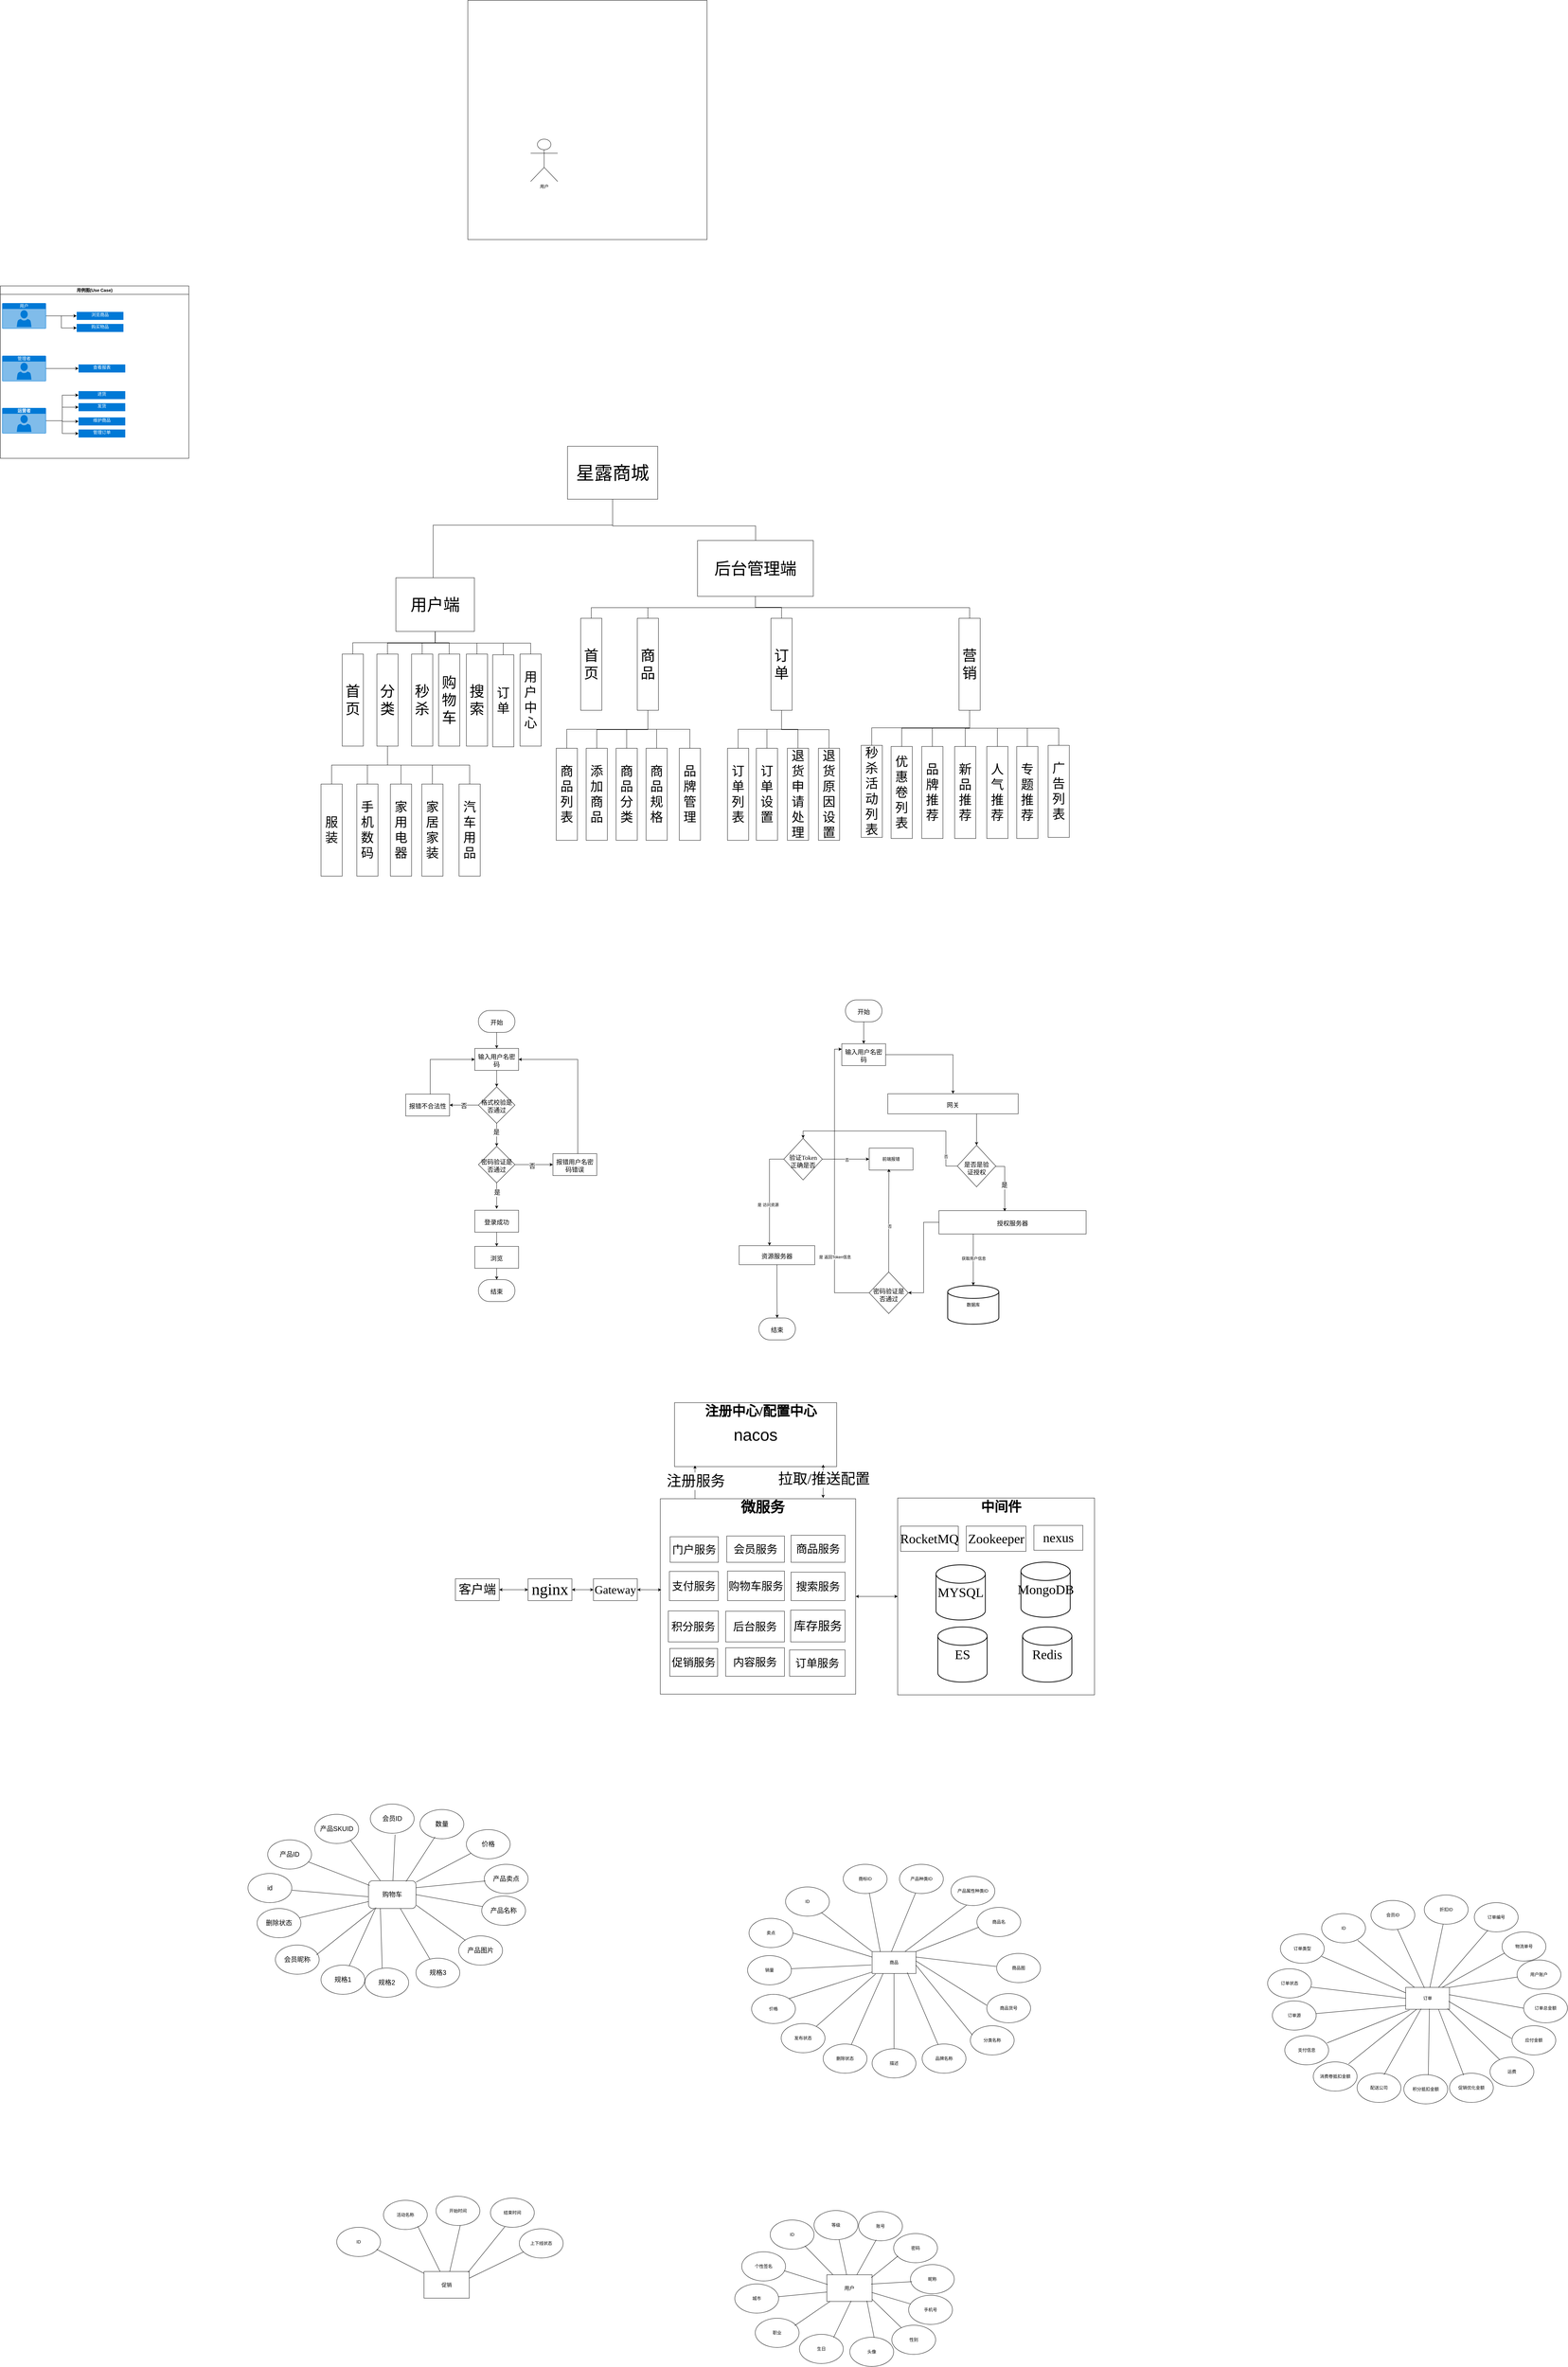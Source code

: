 <mxfile version="27.0.3">
  <diagram name="第 1 页" id="zI-GEJcVa0QLz6d-LR4Y">
    <mxGraphModel dx="2592" dy="1897" grid="0" gridSize="10" guides="1" tooltips="1" connect="1" arrows="1" fold="1" page="0" pageScale="1" pageWidth="827" pageHeight="1169" math="0" shadow="0">
      <root>
        <mxCell id="0" />
        <mxCell id="1" parent="0" />
        <mxCell id="sWnjlbS8qjmlmMA9JyFx-139" value="" style="whiteSpace=wrap;html=1;aspect=fixed;fontFamily=宋体;fontSize=15;" parent="1" vertex="1">
          <mxGeometry x="1992" y="3487" width="539" height="539" as="geometry" />
        </mxCell>
        <mxCell id="sWnjlbS8qjmlmMA9JyFx-122" value="&lt;div style=&quot;line-height: 100%;&quot;&gt;&lt;br&gt;&lt;/div&gt;" style="whiteSpace=wrap;html=1;aspect=fixed;align=left;fontFamily=宋体;fontSize=18;" parent="1" vertex="1">
          <mxGeometry x="1342" y="3489" width="535" height="535" as="geometry" />
        </mxCell>
        <mxCell id="y7e35RRzxYH9MTJGS3jM-2" value="用例图(Use Case)" style="swimlane;whiteSpace=wrap;html=1;" parent="1" vertex="1">
          <mxGeometry x="-465" y="168" width="516" height="472" as="geometry" />
        </mxCell>
        <mxCell id="y7e35RRzxYH9MTJGS3jM-10" value="" style="edgeStyle=orthogonalEdgeStyle;rounded=0;orthogonalLoop=1;jettySize=auto;html=1;" parent="y7e35RRzxYH9MTJGS3jM-2" source="y7e35RRzxYH9MTJGS3jM-6" target="y7e35RRzxYH9MTJGS3jM-9" edge="1">
          <mxGeometry relative="1" as="geometry" />
        </mxCell>
        <mxCell id="y7e35RRzxYH9MTJGS3jM-14" style="edgeStyle=orthogonalEdgeStyle;rounded=0;orthogonalLoop=1;jettySize=auto;html=1;entryX=0;entryY=0.5;entryDx=0;entryDy=0;" parent="y7e35RRzxYH9MTJGS3jM-2" source="y7e35RRzxYH9MTJGS3jM-6" target="y7e35RRzxYH9MTJGS3jM-13" edge="1">
          <mxGeometry relative="1" as="geometry" />
        </mxCell>
        <mxCell id="y7e35RRzxYH9MTJGS3jM-6" value="用户" style="html=1;whiteSpace=wrap;strokeColor=none;fillColor=#0079D6;labelPosition=center;verticalLabelPosition=middle;verticalAlign=top;align=center;fontSize=12;outlineConnect=0;spacingTop=-6;fontColor=#FFFFFF;sketch=0;shape=mxgraph.sitemap.user;" parent="y7e35RRzxYH9MTJGS3jM-2" vertex="1">
          <mxGeometry x="5" y="47" width="120" height="70" as="geometry" />
        </mxCell>
        <mxCell id="y7e35RRzxYH9MTJGS3jM-16" style="edgeStyle=orthogonalEdgeStyle;rounded=0;orthogonalLoop=1;jettySize=auto;html=1;entryX=0;entryY=0.5;entryDx=0;entryDy=0;" parent="y7e35RRzxYH9MTJGS3jM-2" source="y7e35RRzxYH9MTJGS3jM-7" target="y7e35RRzxYH9MTJGS3jM-15" edge="1">
          <mxGeometry relative="1" as="geometry" />
        </mxCell>
        <mxCell id="y7e35RRzxYH9MTJGS3jM-7" value="管理者" style="html=1;whiteSpace=wrap;strokeColor=none;fillColor=#0079D6;labelPosition=center;verticalLabelPosition=middle;verticalAlign=top;align=center;fontSize=12;outlineConnect=0;spacingTop=-6;fontColor=#FFFFFF;sketch=0;shape=mxgraph.sitemap.user;" parent="y7e35RRzxYH9MTJGS3jM-2" vertex="1">
          <mxGeometry x="5" y="191" width="120" height="70" as="geometry" />
        </mxCell>
        <mxCell id="y7e35RRzxYH9MTJGS3jM-21" style="edgeStyle=orthogonalEdgeStyle;rounded=0;orthogonalLoop=1;jettySize=auto;html=1;entryX=0;entryY=0.5;entryDx=0;entryDy=0;" parent="y7e35RRzxYH9MTJGS3jM-2" source="y7e35RRzxYH9MTJGS3jM-8" target="y7e35RRzxYH9MTJGS3jM-17" edge="1">
          <mxGeometry relative="1" as="geometry" />
        </mxCell>
        <mxCell id="y7e35RRzxYH9MTJGS3jM-22" style="edgeStyle=orthogonalEdgeStyle;rounded=0;orthogonalLoop=1;jettySize=auto;html=1;" parent="y7e35RRzxYH9MTJGS3jM-2" source="y7e35RRzxYH9MTJGS3jM-8" target="y7e35RRzxYH9MTJGS3jM-18" edge="1">
          <mxGeometry relative="1" as="geometry" />
        </mxCell>
        <mxCell id="y7e35RRzxYH9MTJGS3jM-23" style="edgeStyle=orthogonalEdgeStyle;rounded=0;orthogonalLoop=1;jettySize=auto;html=1;entryX=0;entryY=0.5;entryDx=0;entryDy=0;" parent="y7e35RRzxYH9MTJGS3jM-2" source="y7e35RRzxYH9MTJGS3jM-8" target="y7e35RRzxYH9MTJGS3jM-19" edge="1">
          <mxGeometry relative="1" as="geometry" />
        </mxCell>
        <mxCell id="y7e35RRzxYH9MTJGS3jM-24" style="edgeStyle=orthogonalEdgeStyle;rounded=0;orthogonalLoop=1;jettySize=auto;html=1;entryX=0;entryY=0.5;entryDx=0;entryDy=0;" parent="y7e35RRzxYH9MTJGS3jM-2" source="y7e35RRzxYH9MTJGS3jM-8" target="y7e35RRzxYH9MTJGS3jM-20" edge="1">
          <mxGeometry relative="1" as="geometry" />
        </mxCell>
        <mxCell id="y7e35RRzxYH9MTJGS3jM-8" value="运营者" style="html=1;whiteSpace=wrap;strokeColor=none;fillColor=#0079D6;labelPosition=center;verticalLabelPosition=middle;verticalAlign=top;align=center;fontSize=12;outlineConnect=0;spacingTop=-6;fontColor=#FFFFFF;sketch=0;shape=mxgraph.sitemap.user;fontStyle=1" parent="y7e35RRzxYH9MTJGS3jM-2" vertex="1">
          <mxGeometry x="5" y="334" width="120" height="70" as="geometry" />
        </mxCell>
        <mxCell id="y7e35RRzxYH9MTJGS3jM-9" value="浏览商品" style="whiteSpace=wrap;html=1;verticalAlign=top;fillColor=#0079D6;strokeColor=none;fontColor=#FFFFFF;spacingTop=-6;sketch=0;" parent="y7e35RRzxYH9MTJGS3jM-2" vertex="1">
          <mxGeometry x="209" y="71" width="128" height="22" as="geometry" />
        </mxCell>
        <mxCell id="y7e35RRzxYH9MTJGS3jM-13" value="购买物品" style="whiteSpace=wrap;html=1;verticalAlign=top;fillColor=#0079D6;strokeColor=none;fontColor=#FFFFFF;spacingTop=-6;sketch=0;" parent="y7e35RRzxYH9MTJGS3jM-2" vertex="1">
          <mxGeometry x="209" y="104" width="128" height="22" as="geometry" />
        </mxCell>
        <mxCell id="y7e35RRzxYH9MTJGS3jM-15" value="查看报表" style="whiteSpace=wrap;html=1;verticalAlign=top;fillColor=#0079D6;strokeColor=none;fontColor=#FFFFFF;spacingTop=-6;sketch=0;" parent="y7e35RRzxYH9MTJGS3jM-2" vertex="1">
          <mxGeometry x="214" y="215" width="128" height="22" as="geometry" />
        </mxCell>
        <mxCell id="y7e35RRzxYH9MTJGS3jM-17" value="进货" style="whiteSpace=wrap;html=1;verticalAlign=top;fillColor=#0079D6;strokeColor=none;fontColor=#FFFFFF;spacingTop=-6;sketch=0;" parent="y7e35RRzxYH9MTJGS3jM-2" vertex="1">
          <mxGeometry x="214" y="288" width="128" height="22" as="geometry" />
        </mxCell>
        <mxCell id="y7e35RRzxYH9MTJGS3jM-18" value="发货" style="whiteSpace=wrap;html=1;verticalAlign=top;fillColor=#0079D6;strokeColor=none;fontColor=#FFFFFF;spacingTop=-6;sketch=0;" parent="y7e35RRzxYH9MTJGS3jM-2" vertex="1">
          <mxGeometry x="214" y="321" width="128" height="22" as="geometry" />
        </mxCell>
        <mxCell id="y7e35RRzxYH9MTJGS3jM-19" value="维护商品" style="whiteSpace=wrap;html=1;verticalAlign=top;fillColor=#0079D6;strokeColor=none;fontColor=#FFFFFF;spacingTop=-6;sketch=0;" parent="y7e35RRzxYH9MTJGS3jM-2" vertex="1">
          <mxGeometry x="214" y="360" width="128" height="22" as="geometry" />
        </mxCell>
        <mxCell id="y7e35RRzxYH9MTJGS3jM-20" value="管理订单" style="whiteSpace=wrap;html=1;verticalAlign=top;fillColor=#0079D6;strokeColor=none;fontColor=#FFFFFF;spacingTop=-6;sketch=0;" parent="y7e35RRzxYH9MTJGS3jM-2" vertex="1">
          <mxGeometry x="214" y="393" width="128" height="22" as="geometry" />
        </mxCell>
        <mxCell id="hcImnVjKcQZzbwt4MmkP-7" style="edgeStyle=orthogonalEdgeStyle;rounded=0;orthogonalLoop=1;jettySize=auto;html=1;endArrow=none;startFill=0;" parent="1" source="sWnjlbS8qjmlmMA9JyFx-1" target="sWnjlbS8qjmlmMA9JyFx-2" edge="1">
          <mxGeometry relative="1" as="geometry">
            <Array as="points">
              <mxPoint x="1212" y="823" />
              <mxPoint x="720" y="823" />
            </Array>
          </mxGeometry>
        </mxCell>
        <mxCell id="UaNQIwwVvp3sxHOzKASK-5" style="edgeStyle=orthogonalEdgeStyle;rounded=0;orthogonalLoop=1;jettySize=auto;html=1;endArrow=none;startFill=0;" parent="1" source="sWnjlbS8qjmlmMA9JyFx-1" target="sWnjlbS8qjmlmMA9JyFx-3" edge="1">
          <mxGeometry relative="1" as="geometry">
            <Array as="points">
              <mxPoint x="1212" y="825" />
              <mxPoint x="1603" y="825" />
            </Array>
          </mxGeometry>
        </mxCell>
        <mxCell id="sWnjlbS8qjmlmMA9JyFx-1" value="&lt;font&gt;&lt;span&gt;星露商城&lt;/span&gt;&lt;/font&gt;" style="rounded=0;whiteSpace=wrap;html=1;fontSize=50;flipH=0;fontFamily=宋体;fontStyle=0" parent="1" vertex="1">
          <mxGeometry x="1088" y="607" width="247" height="145" as="geometry" />
        </mxCell>
        <mxCell id="sWnjlbS8qjmlmMA9JyFx-86" style="edgeStyle=orthogonalEdgeStyle;rounded=0;orthogonalLoop=1;jettySize=auto;html=1;fontFamily=宋体;fontSize=17;textDirection=ltr;spacing=2;spacingRight=0;spacingBottom=0;spacingLeft=0;spacingTop=8;fontStyle=0" parent="1" source="sWnjlbS8qjmlmMA9JyFx-82" target="sWnjlbS8qjmlmMA9JyFx-83" edge="1">
          <mxGeometry relative="1" as="geometry" />
        </mxCell>
        <mxCell id="sWnjlbS8qjmlmMA9JyFx-82" value="输入用户名密码" style="rounded=0;whiteSpace=wrap;html=1;fontFamily=宋体;fontSize=17;textDirection=ltr;spacing=2;spacingRight=0;spacingBottom=0;spacingLeft=0;spacingTop=8;fontStyle=0;strokeWidth=1;" parent="1" vertex="1">
          <mxGeometry x="834" y="2256" width="120" height="60" as="geometry" />
        </mxCell>
        <mxCell id="sWnjlbS8qjmlmMA9JyFx-102" style="edgeStyle=orthogonalEdgeStyle;rounded=0;orthogonalLoop=1;jettySize=auto;html=1;fontFamily=宋体;fontSize=17;textDirection=ltr;spacing=2;spacingRight=0;spacingBottom=0;spacingLeft=0;spacingTop=8;fontStyle=0" parent="1" source="sWnjlbS8qjmlmMA9JyFx-83" target="sWnjlbS8qjmlmMA9JyFx-99" edge="1">
          <mxGeometry relative="1" as="geometry" />
        </mxCell>
        <mxCell id="sWnjlbS8qjmlmMA9JyFx-105" value="否" style="edgeLabel;html=1;align=center;verticalAlign=middle;resizable=0;points=[];fontFamily=宋体;fontSize=17;textDirection=ltr;spacing=2;spacingRight=0;spacingBottom=0;spacingLeft=0;spacingTop=8;fontStyle=0" parent="sWnjlbS8qjmlmMA9JyFx-102" vertex="1" connectable="0">
          <mxGeometry x="0.013" y="-1" relative="1" as="geometry">
            <mxPoint as="offset" />
          </mxGeometry>
        </mxCell>
        <mxCell id="sWnjlbS8qjmlmMA9JyFx-83" value="&lt;font&gt;格式校验是否通过&lt;/font&gt;" style="strokeWidth=1;html=1;shape=mxgraph.flowchart.decision;whiteSpace=wrap;fontFamily=宋体;fontSize=17;textDirection=ltr;spacing=2;spacingRight=0;spacingBottom=0;spacingLeft=0;spacingTop=8;fontStyle=0" parent="1" vertex="1">
          <mxGeometry x="844" y="2361" width="100" height="100" as="geometry" />
        </mxCell>
        <mxCell id="sWnjlbS8qjmlmMA9JyFx-93" style="edgeStyle=orthogonalEdgeStyle;rounded=0;orthogonalLoop=1;jettySize=auto;html=1;fontFamily=宋体;fontSize=17;textDirection=ltr;spacing=2;spacingRight=0;spacingBottom=0;spacingLeft=0;spacingTop=8;fontStyle=0" parent="1" source="sWnjlbS8qjmlmMA9JyFx-84" edge="1">
          <mxGeometry relative="1" as="geometry">
            <mxPoint x="894" y="2695.146" as="targetPoint" />
          </mxGeometry>
        </mxCell>
        <mxCell id="sWnjlbS8qjmlmMA9JyFx-108" value="是" style="edgeLabel;html=1;align=center;verticalAlign=middle;resizable=0;points=[];fontFamily=宋体;fontSize=17;textDirection=ltr;spacing=2;spacingRight=0;spacingBottom=0;spacingLeft=0;spacingTop=8;fontStyle=0" parent="sWnjlbS8qjmlmMA9JyFx-93" vertex="1" connectable="0">
          <mxGeometry x="-0.378" y="1" relative="1" as="geometry">
            <mxPoint as="offset" />
          </mxGeometry>
        </mxCell>
        <mxCell id="sWnjlbS8qjmlmMA9JyFx-106" style="edgeStyle=orthogonalEdgeStyle;rounded=0;orthogonalLoop=1;jettySize=auto;html=1;entryX=0;entryY=0.5;entryDx=0;entryDy=0;fontFamily=宋体;fontSize=17;textDirection=ltr;spacing=2;spacingRight=0;spacingBottom=0;spacingLeft=0;spacingTop=8;fontStyle=0" parent="1" source="sWnjlbS8qjmlmMA9JyFx-84" target="sWnjlbS8qjmlmMA9JyFx-98" edge="1">
          <mxGeometry relative="1" as="geometry" />
        </mxCell>
        <mxCell id="sWnjlbS8qjmlmMA9JyFx-107" value="否" style="edgeLabel;html=1;align=center;verticalAlign=middle;resizable=0;points=[];fontFamily=宋体;fontSize=17;textDirection=ltr;spacing=2;spacingRight=0;spacingBottom=0;spacingLeft=0;spacingTop=8;fontStyle=0" parent="sWnjlbS8qjmlmMA9JyFx-106" vertex="1" connectable="0">
          <mxGeometry x="-0.097" y="-1" relative="1" as="geometry">
            <mxPoint as="offset" />
          </mxGeometry>
        </mxCell>
        <mxCell id="sWnjlbS8qjmlmMA9JyFx-84" value="&lt;font&gt;密码验证是否通过&lt;/font&gt;" style="strokeWidth=1;html=1;shape=mxgraph.flowchart.decision;whiteSpace=wrap;fontFamily=宋体;fontSize=17;textDirection=ltr;spacing=2;spacingRight=0;spacingBottom=0;spacingLeft=0;spacingTop=8;fontStyle=0" parent="1" vertex="1">
          <mxGeometry x="844" y="2524" width="100" height="100" as="geometry" />
        </mxCell>
        <mxCell id="sWnjlbS8qjmlmMA9JyFx-91" style="edgeStyle=orthogonalEdgeStyle;rounded=0;orthogonalLoop=1;jettySize=auto;html=1;entryX=0.5;entryY=0;entryDx=0;entryDy=0;entryPerimeter=0;fontFamily=宋体;fontSize=17;textDirection=ltr;spacing=2;spacingRight=0;spacingBottom=0;spacingLeft=0;spacingTop=8;fontStyle=0" parent="1" source="sWnjlbS8qjmlmMA9JyFx-83" target="sWnjlbS8qjmlmMA9JyFx-84" edge="1">
          <mxGeometry relative="1" as="geometry" />
        </mxCell>
        <mxCell id="sWnjlbS8qjmlmMA9JyFx-92" value="是" style="edgeLabel;html=1;align=center;verticalAlign=middle;resizable=0;points=[];fontFamily=宋体;fontSize=17;textDirection=ltr;spacing=2;spacingRight=0;spacingBottom=0;spacingLeft=0;spacingTop=8;fontStyle=0" parent="sWnjlbS8qjmlmMA9JyFx-91" vertex="1" connectable="0">
          <mxGeometry x="-0.334" y="-1" relative="1" as="geometry">
            <mxPoint as="offset" />
          </mxGeometry>
        </mxCell>
        <mxCell id="sWnjlbS8qjmlmMA9JyFx-110" value="" style="edgeStyle=orthogonalEdgeStyle;rounded=0;orthogonalLoop=1;jettySize=auto;html=1;fontFamily=宋体;fontSize=17;textDirection=ltr;spacing=2;spacingRight=0;spacingBottom=0;spacingLeft=0;spacingTop=8;fontStyle=0" parent="1" source="sWnjlbS8qjmlmMA9JyFx-94" target="sWnjlbS8qjmlmMA9JyFx-109" edge="1">
          <mxGeometry relative="1" as="geometry" />
        </mxCell>
        <mxCell id="sWnjlbS8qjmlmMA9JyFx-94" value="登录成功" style="rounded=0;whiteSpace=wrap;html=1;fontFamily=宋体;fontSize=17;textDirection=ltr;spacing=2;spacingRight=0;spacingBottom=0;spacingLeft=0;spacingTop=8;fontStyle=0" parent="1" vertex="1">
          <mxGeometry x="834" y="2699" width="120" height="60" as="geometry" />
        </mxCell>
        <mxCell id="sWnjlbS8qjmlmMA9JyFx-103" style="edgeStyle=orthogonalEdgeStyle;rounded=0;orthogonalLoop=1;jettySize=auto;html=1;entryX=1;entryY=0.5;entryDx=0;entryDy=0;fontFamily=宋体;fontSize=17;textDirection=ltr;spacing=2;spacingRight=0;spacingBottom=0;spacingLeft=0;spacingTop=8;fontStyle=0" parent="1" source="sWnjlbS8qjmlmMA9JyFx-98" target="sWnjlbS8qjmlmMA9JyFx-82" edge="1">
          <mxGeometry relative="1" as="geometry">
            <Array as="points">
              <mxPoint x="1116" y="2286" />
            </Array>
          </mxGeometry>
        </mxCell>
        <mxCell id="sWnjlbS8qjmlmMA9JyFx-98" value="报错用户名密码错误" style="rounded=0;whiteSpace=wrap;html=1;fontFamily=宋体;fontSize=17;textDirection=ltr;spacing=2;spacingRight=0;spacingBottom=0;spacingLeft=0;spacingTop=8;fontStyle=0" parent="1" vertex="1">
          <mxGeometry x="1048" y="2544" width="120" height="60" as="geometry" />
        </mxCell>
        <mxCell id="sWnjlbS8qjmlmMA9JyFx-104" style="edgeStyle=orthogonalEdgeStyle;rounded=0;orthogonalLoop=1;jettySize=auto;html=1;entryX=0;entryY=0.5;entryDx=0;entryDy=0;fontFamily=宋体;fontSize=17;textDirection=ltr;spacing=2;spacingRight=0;spacingBottom=0;spacingLeft=0;spacingTop=8;fontStyle=0" parent="1" source="sWnjlbS8qjmlmMA9JyFx-99" target="sWnjlbS8qjmlmMA9JyFx-82" edge="1">
          <mxGeometry relative="1" as="geometry">
            <Array as="points">
              <mxPoint x="712" y="2286" />
            </Array>
          </mxGeometry>
        </mxCell>
        <mxCell id="sWnjlbS8qjmlmMA9JyFx-99" value="报错不合法性" style="rounded=0;whiteSpace=wrap;html=1;fontFamily=宋体;fontSize=17;textDirection=ltr;spacing=2;spacingRight=0;spacingBottom=0;spacingLeft=0;spacingTop=8;fontStyle=0" parent="1" vertex="1">
          <mxGeometry x="645" y="2381" width="120" height="60" as="geometry" />
        </mxCell>
        <mxCell id="sWnjlbS8qjmlmMA9JyFx-112" value="" style="edgeStyle=orthogonalEdgeStyle;rounded=0;orthogonalLoop=1;jettySize=auto;html=1;fontFamily=宋体;fontSize=17;textDirection=ltr;spacing=2;spacingRight=0;spacingBottom=0;spacingLeft=0;spacingTop=8;fontStyle=0" parent="1" source="sWnjlbS8qjmlmMA9JyFx-109" edge="1">
          <mxGeometry relative="1" as="geometry">
            <mxPoint x="894.034" y="2889.0" as="targetPoint" />
          </mxGeometry>
        </mxCell>
        <mxCell id="sWnjlbS8qjmlmMA9JyFx-109" value="浏览" style="rounded=0;whiteSpace=wrap;html=1;fontFamily=宋体;fontSize=17;textDirection=ltr;spacing=2;spacingRight=0;spacingBottom=0;spacingLeft=0;spacingTop=8;fontStyle=0" parent="1" vertex="1">
          <mxGeometry x="834" y="2798" width="120" height="60" as="geometry" />
        </mxCell>
        <mxCell id="sWnjlbS8qjmlmMA9JyFx-116" value="客户端" style="rounded=0;whiteSpace=wrap;html=1;fontFamily=宋体;fontSize=34;" parent="1" vertex="1">
          <mxGeometry x="781" y="3708" width="120" height="60" as="geometry" />
        </mxCell>
        <mxCell id="sWnjlbS8qjmlmMA9JyFx-117" value="nginx" style="rounded=0;whiteSpace=wrap;html=1;fontFamily=宋体;fontSize=44;" parent="1" vertex="1">
          <mxGeometry x="980" y="3708" width="120" height="60" as="geometry" />
        </mxCell>
        <mxCell id="sWnjlbS8qjmlmMA9JyFx-118" value="门户服务" style="rounded=0;whiteSpace=wrap;html=1;fontFamily=宋体;fontSize=30;" parent="1" vertex="1">
          <mxGeometry x="1369" y="3593" width="132" height="70" as="geometry" />
        </mxCell>
        <mxCell id="sWnjlbS8qjmlmMA9JyFx-119" value="Gateway" style="rounded=0;whiteSpace=wrap;html=1;fontFamily=宋体;fontSize=32;" parent="1" vertex="1">
          <mxGeometry x="1159" y="3708" width="120" height="60" as="geometry" />
        </mxCell>
        <mxCell id="sWnjlbS8qjmlmMA9JyFx-120" value="支付服务" style="rounded=0;whiteSpace=wrap;html=1;fontFamily=宋体;fontSize=30;" parent="1" vertex="1">
          <mxGeometry x="1367" y="3688" width="134" height="80" as="geometry" />
        </mxCell>
        <mxCell id="sWnjlbS8qjmlmMA9JyFx-123" value="&lt;font&gt;微服务&lt;/font&gt;" style="text;strokeColor=none;fillColor=none;html=1;fontSize=40;fontStyle=1;verticalAlign=middle;align=center;fontFamily=宋体;" parent="1" vertex="1">
          <mxGeometry x="1572" y="3492" width="100" height="40" as="geometry" />
        </mxCell>
        <mxCell id="sWnjlbS8qjmlmMA9JyFx-125" value="积分服务" style="rounded=0;whiteSpace=wrap;html=1;fontFamily=宋体;fontSize=30;" parent="1" vertex="1">
          <mxGeometry x="1364" y="3796" width="137" height="85" as="geometry" />
        </mxCell>
        <mxCell id="sWnjlbS8qjmlmMA9JyFx-126" value="会员服务" style="rounded=0;whiteSpace=wrap;html=1;fontFamily=宋体;fontSize=30;" parent="1" vertex="1">
          <mxGeometry x="1524" y="3591" width="158" height="72" as="geometry" />
        </mxCell>
        <mxCell id="sWnjlbS8qjmlmMA9JyFx-127" value="购物车服务" style="rounded=0;whiteSpace=wrap;html=1;fontFamily=宋体;fontSize=30;" parent="1" vertex="1">
          <mxGeometry x="1526" y="3687" width="156" height="81" as="geometry" />
        </mxCell>
        <mxCell id="sWnjlbS8qjmlmMA9JyFx-128" value="后台服务" style="rounded=0;whiteSpace=wrap;html=1;fontFamily=宋体;fontSize=30;" parent="1" vertex="1">
          <mxGeometry x="1521" y="3797" width="161" height="84" as="geometry" />
        </mxCell>
        <mxCell id="sWnjlbS8qjmlmMA9JyFx-129" value="商品服务" style="rounded=0;whiteSpace=wrap;html=1;fontFamily=宋体;fontSize=30;" parent="1" vertex="1">
          <mxGeometry x="1700" y="3589" width="148" height="74" as="geometry" />
        </mxCell>
        <mxCell id="sWnjlbS8qjmlmMA9JyFx-130" value="搜索服务" style="rounded=0;whiteSpace=wrap;html=1;fontFamily=宋体;fontSize=30;" parent="1" vertex="1">
          <mxGeometry x="1700" y="3690" width="148" height="78" as="geometry" />
        </mxCell>
        <mxCell id="sWnjlbS8qjmlmMA9JyFx-131" value="库存服务" style="rounded=0;whiteSpace=wrap;html=1;fontFamily=宋体;fontSize=33;" parent="1" vertex="1">
          <mxGeometry x="1699" y="3794" width="149" height="87" as="geometry" />
        </mxCell>
        <mxCell id="sWnjlbS8qjmlmMA9JyFx-132" value="促销服务" style="rounded=0;whiteSpace=wrap;html=1;fontFamily=宋体;fontSize=30;" parent="1" vertex="1">
          <mxGeometry x="1368" y="3899" width="131" height="76" as="geometry" />
        </mxCell>
        <mxCell id="sWnjlbS8qjmlmMA9JyFx-133" value="内容服务" style="rounded=0;whiteSpace=wrap;html=1;fontFamily=宋体;fontSize=30;" parent="1" vertex="1">
          <mxGeometry x="1521" y="3897" width="161" height="78" as="geometry" />
        </mxCell>
        <mxCell id="sWnjlbS8qjmlmMA9JyFx-134" value="订单服务" style="rounded=0;whiteSpace=wrap;html=1;fontFamily=宋体;fontSize=30;" parent="1" vertex="1">
          <mxGeometry x="1696" y="3903" width="152" height="72" as="geometry" />
        </mxCell>
        <mxCell id="sWnjlbS8qjmlmMA9JyFx-138" value="MYSQL" style="strokeWidth=2;html=1;shape=mxgraph.flowchart.database;whiteSpace=wrap;fontFamily=宋体;fontSize=36;" parent="1" vertex="1">
          <mxGeometry x="2097" y="3670" width="135" height="151" as="geometry" />
        </mxCell>
        <mxCell id="sWnjlbS8qjmlmMA9JyFx-140" value="中间件" style="text;strokeColor=none;fillColor=none;html=1;fontSize=37;fontStyle=1;verticalAlign=middle;align=center;fontFamily=宋体;" parent="1" vertex="1">
          <mxGeometry x="2225" y="3492" width="100" height="40" as="geometry" />
        </mxCell>
        <mxCell id="sWnjlbS8qjmlmMA9JyFx-141" value="&lt;font style=&quot;font-size: 45px;&quot;&gt;nacos&lt;/font&gt;" style="rounded=0;whiteSpace=wrap;html=1;" parent="1" vertex="1">
          <mxGeometry x="1381" y="3226" width="444" height="175" as="geometry" />
        </mxCell>
        <mxCell id="sWnjlbS8qjmlmMA9JyFx-142" value="注册中心/配置中心" style="text;html=1;fontSize=37;fontStyle=1;verticalAlign=middle;align=center;fontFamily=宋体;" parent="1" vertex="1">
          <mxGeometry x="1455" y="3226" width="323" height="47" as="geometry" />
        </mxCell>
        <mxCell id="sWnjlbS8qjmlmMA9JyFx-145" style="edgeStyle=orthogonalEdgeStyle;rounded=0;orthogonalLoop=1;jettySize=auto;html=1;entryX=0.365;entryY=0.982;entryDx=0;entryDy=0;entryPerimeter=0;" parent="1" edge="1">
          <mxGeometry relative="1" as="geometry">
            <Array as="points">
              <mxPoint x="1436.94" y="3466" />
              <mxPoint x="1436.94" y="3466" />
            </Array>
            <mxPoint x="1436.999" y="3489" as="sourcePoint" />
            <mxPoint x="1437" y="3397.85" as="targetPoint" />
          </mxGeometry>
        </mxCell>
        <mxCell id="sWnjlbS8qjmlmMA9JyFx-150" value="注册服务" style="edgeLabel;html=1;align=center;verticalAlign=middle;resizable=0;points=[];fontFamily=宋体;fontSize=40;" parent="sWnjlbS8qjmlmMA9JyFx-145" vertex="1" connectable="0">
          <mxGeometry x="0.078" y="-2" relative="1" as="geometry">
            <mxPoint as="offset" />
          </mxGeometry>
        </mxCell>
        <mxCell id="sWnjlbS8qjmlmMA9JyFx-148" value="" style="endArrow=classic;startArrow=classic;html=1;rounded=0;entryX=0.544;entryY=1.001;entryDx=0;entryDy=0;entryPerimeter=0;exitX=0.524;exitY=0.007;exitDx=0;exitDy=0;exitPerimeter=0;" parent="1" edge="1">
          <mxGeometry width="50" height="50" relative="1" as="geometry">
            <mxPoint x="1787.82" y="3486.995" as="sourcePoint" />
            <mxPoint x="1788.016" y="3395.425" as="targetPoint" />
          </mxGeometry>
        </mxCell>
        <mxCell id="sWnjlbS8qjmlmMA9JyFx-149" value="拉取/推送配置" style="edgeLabel;html=1;align=center;verticalAlign=middle;resizable=0;points=[];fontFamily=宋体;fontSize=40;" parent="sWnjlbS8qjmlmMA9JyFx-148" vertex="1" connectable="0">
          <mxGeometry x="0.012" relative="1" as="geometry">
            <mxPoint x="2" y="-7" as="offset" />
          </mxGeometry>
        </mxCell>
        <mxCell id="sWnjlbS8qjmlmMA9JyFx-152" value="RocketMQ" style="rounded=0;whiteSpace=wrap;html=1;fontFamily=宋体;fontSize=36;" parent="1" vertex="1">
          <mxGeometry x="2000" y="3564" width="158" height="69" as="geometry" />
        </mxCell>
        <mxCell id="sWnjlbS8qjmlmMA9JyFx-154" value="ES" style="strokeWidth=2;html=1;shape=mxgraph.flowchart.database;whiteSpace=wrap;fontFamily=宋体;fontSize=36;" parent="1" vertex="1">
          <mxGeometry x="2102" y="3840" width="135" height="151" as="geometry" />
        </mxCell>
        <mxCell id="sWnjlbS8qjmlmMA9JyFx-157" value="MongoDB" style="strokeWidth=2;html=1;shape=mxgraph.flowchart.database;whiteSpace=wrap;fontFamily=宋体;fontSize=36;" parent="1" vertex="1">
          <mxGeometry x="2329.5" y="3662.5" width="135" height="151" as="geometry" />
        </mxCell>
        <mxCell id="sWnjlbS8qjmlmMA9JyFx-158" value="Redis" style="strokeWidth=2;html=1;shape=mxgraph.flowchart.database;whiteSpace=wrap;fontFamily=宋体;fontSize=36;" parent="1" vertex="1">
          <mxGeometry x="2334" y="3840" width="135" height="151" as="geometry" />
        </mxCell>
        <mxCell id="sWnjlbS8qjmlmMA9JyFx-159" value="Zookeeper" style="rounded=0;whiteSpace=wrap;html=1;fontFamily=宋体;fontSize=36;" parent="1" vertex="1">
          <mxGeometry x="2179.75" y="3564" width="163.5" height="69" as="geometry" />
        </mxCell>
        <mxCell id="sWnjlbS8qjmlmMA9JyFx-160" value="nexus" style="rounded=0;whiteSpace=wrap;html=1;fontFamily=宋体;fontSize=36;" parent="1" vertex="1">
          <mxGeometry x="2365" y="3562" width="134" height="68" as="geometry" />
        </mxCell>
        <mxCell id="sWnjlbS8qjmlmMA9JyFx-161" value="" style="endArrow=classic;startArrow=classic;html=1;rounded=0;exitX=1;exitY=0.5;exitDx=0;exitDy=0;entryX=0;entryY=0.5;entryDx=0;entryDy=0;fontFamily=宋体;fontSize=15;" parent="1" source="sWnjlbS8qjmlmMA9JyFx-116" target="sWnjlbS8qjmlmMA9JyFx-117" edge="1">
          <mxGeometry width="50" height="50" relative="1" as="geometry">
            <mxPoint x="1029" y="3873" as="sourcePoint" />
            <mxPoint x="976" y="3733" as="targetPoint" />
            <Array as="points" />
          </mxGeometry>
        </mxCell>
        <mxCell id="sWnjlbS8qjmlmMA9JyFx-163" value="" style="endArrow=classic;startArrow=classic;html=1;rounded=0;exitX=1;exitY=0.5;exitDx=0;exitDy=0;fontFamily=宋体;fontSize=15;" parent="1" source="sWnjlbS8qjmlmMA9JyFx-117" target="sWnjlbS8qjmlmMA9JyFx-119" edge="1">
          <mxGeometry width="50" height="50" relative="1" as="geometry">
            <mxPoint x="1194" y="3714" as="sourcePoint" />
            <mxPoint x="1244" y="3664" as="targetPoint" />
          </mxGeometry>
        </mxCell>
        <mxCell id="sWnjlbS8qjmlmMA9JyFx-164" value="" style="endArrow=classic;startArrow=classic;html=1;rounded=0;entryX=0.005;entryY=0.466;entryDx=0;entryDy=0;entryPerimeter=0;exitX=1;exitY=0.5;exitDx=0;exitDy=0;fontFamily=宋体;fontSize=15;" parent="1" source="sWnjlbS8qjmlmMA9JyFx-119" target="sWnjlbS8qjmlmMA9JyFx-122" edge="1">
          <mxGeometry width="50" height="50" relative="1" as="geometry">
            <mxPoint x="1194" y="3714" as="sourcePoint" />
            <mxPoint x="1244" y="3664" as="targetPoint" />
          </mxGeometry>
        </mxCell>
        <mxCell id="sWnjlbS8qjmlmMA9JyFx-165" value="" style="endArrow=classic;startArrow=classic;html=1;rounded=0;exitX=1;exitY=0.5;exitDx=0;exitDy=0;entryX=0;entryY=0.5;entryDx=0;entryDy=0;fontFamily=宋体;fontSize=15;" parent="1" source="sWnjlbS8qjmlmMA9JyFx-122" target="sWnjlbS8qjmlmMA9JyFx-139" edge="1">
          <mxGeometry width="50" height="50" relative="1" as="geometry">
            <mxPoint x="1960" y="3706" as="sourcePoint" />
            <mxPoint x="2010" y="3656" as="targetPoint" />
          </mxGeometry>
        </mxCell>
        <mxCell id="sWnjlbS8qjmlmMA9JyFx-176" value="&lt;font style=&quot;font-size: 18px;&quot;&gt;id&lt;/font&gt;" style="ellipse;whiteSpace=wrap;html=1;" parent="1" vertex="1">
          <mxGeometry x="213" y="4515" width="120" height="80" as="geometry" />
        </mxCell>
        <mxCell id="sWnjlbS8qjmlmMA9JyFx-177" value="&lt;font style=&quot;font-size: 18px;&quot;&gt;购物车&lt;/font&gt;" style="rounded=1;whiteSpace=wrap;html=1;" parent="1" vertex="1">
          <mxGeometry x="543" y="4535" width="130" height="76" as="geometry" />
        </mxCell>
        <mxCell id="sWnjlbS8qjmlmMA9JyFx-178" value="&lt;span style=&quot;font-size: 18px;&quot;&gt;产品ID&lt;/span&gt;" style="ellipse;whiteSpace=wrap;html=1;" parent="1" vertex="1">
          <mxGeometry x="267" y="4423" width="120" height="80" as="geometry" />
        </mxCell>
        <mxCell id="sWnjlbS8qjmlmMA9JyFx-179" value="&lt;span style=&quot;font-size: 18px;&quot;&gt;产品SKUID&lt;/span&gt;" style="ellipse;whiteSpace=wrap;html=1;" parent="1" vertex="1">
          <mxGeometry x="396" y="4353" width="120" height="80" as="geometry" />
        </mxCell>
        <mxCell id="sWnjlbS8qjmlmMA9JyFx-180" value="&lt;span style=&quot;font-size: 18px;&quot;&gt;会员ID&lt;/span&gt;" style="ellipse;whiteSpace=wrap;html=1;" parent="1" vertex="1">
          <mxGeometry x="548" y="4325" width="120" height="80" as="geometry" />
        </mxCell>
        <mxCell id="sWnjlbS8qjmlmMA9JyFx-181" value="&lt;span style=&quot;font-size: 18px;&quot;&gt;数量&lt;/span&gt;" style="ellipse;whiteSpace=wrap;html=1;" parent="1" vertex="1">
          <mxGeometry x="684" y="4340" width="120" height="80" as="geometry" />
        </mxCell>
        <mxCell id="sWnjlbS8qjmlmMA9JyFx-182" value="&lt;span style=&quot;font-size: 18px;&quot;&gt;价格&lt;/span&gt;" style="ellipse;whiteSpace=wrap;html=1;" parent="1" vertex="1">
          <mxGeometry x="811" y="4395" width="120" height="80" as="geometry" />
        </mxCell>
        <mxCell id="sWnjlbS8qjmlmMA9JyFx-184" value="&lt;span style=&quot;font-size: 18px;&quot;&gt;规格1&lt;/span&gt;" style="ellipse;whiteSpace=wrap;html=1;" parent="1" vertex="1">
          <mxGeometry x="413" y="4766" width="120" height="80" as="geometry" />
        </mxCell>
        <mxCell id="sWnjlbS8qjmlmMA9JyFx-185" value="&lt;span style=&quot;font-size: 18px;&quot;&gt;规格2&lt;/span&gt;" style="ellipse;whiteSpace=wrap;html=1;" parent="1" vertex="1">
          <mxGeometry x="533" y="4774" width="120" height="80" as="geometry" />
        </mxCell>
        <mxCell id="sWnjlbS8qjmlmMA9JyFx-186" value="&lt;span style=&quot;font-size: 18px;&quot;&gt;产品图片&lt;/span&gt;" style="ellipse;whiteSpace=wrap;html=1;" parent="1" vertex="1">
          <mxGeometry x="790" y="4686" width="120" height="80" as="geometry" />
        </mxCell>
        <mxCell id="sWnjlbS8qjmlmMA9JyFx-187" value="&lt;span style=&quot;font-size: 18px;&quot;&gt;产品名称&lt;/span&gt;" style="ellipse;whiteSpace=wrap;html=1;" parent="1" vertex="1">
          <mxGeometry x="853" y="4577" width="120" height="80" as="geometry" />
        </mxCell>
        <mxCell id="sWnjlbS8qjmlmMA9JyFx-188" value="&lt;span style=&quot;font-size: 18px;&quot;&gt;产品卖点&lt;/span&gt;" style="ellipse;whiteSpace=wrap;html=1;" parent="1" vertex="1">
          <mxGeometry x="860" y="4490" width="120" height="80" as="geometry" />
        </mxCell>
        <mxCell id="sWnjlbS8qjmlmMA9JyFx-189" value="&lt;span style=&quot;font-size: 18px;&quot;&gt;会员昵称&lt;/span&gt;" style="ellipse;whiteSpace=wrap;html=1;" parent="1" vertex="1">
          <mxGeometry x="288" y="4711" width="120" height="80" as="geometry" />
        </mxCell>
        <mxCell id="sWnjlbS8qjmlmMA9JyFx-190" value="&lt;span style=&quot;font-size: 18px;&quot;&gt;删除状态&lt;/span&gt;" style="ellipse;whiteSpace=wrap;html=1;" parent="1" vertex="1">
          <mxGeometry x="238" y="4611" width="120" height="80" as="geometry" />
        </mxCell>
        <mxCell id="sWnjlbS8qjmlmMA9JyFx-192" value="&lt;span style=&quot;font-size: 18px;&quot;&gt;规格3&lt;/span&gt;" style="ellipse;whiteSpace=wrap;html=1;" parent="1" vertex="1">
          <mxGeometry x="673" y="4747" width="120" height="80" as="geometry" />
        </mxCell>
        <mxCell id="sWnjlbS8qjmlmMA9JyFx-195" value="" style="endArrow=none;html=1;rounded=0;exitX=1.004;exitY=0.575;exitDx=0;exitDy=0;exitPerimeter=0;entryX=-0.008;entryY=0.575;entryDx=0;entryDy=0;entryPerimeter=0;" parent="1" source="sWnjlbS8qjmlmMA9JyFx-176" target="sWnjlbS8qjmlmMA9JyFx-177" edge="1">
          <mxGeometry width="50" height="50" relative="1" as="geometry">
            <mxPoint x="677" y="4680" as="sourcePoint" />
            <mxPoint x="727" y="4630" as="targetPoint" />
          </mxGeometry>
        </mxCell>
        <mxCell id="sWnjlbS8qjmlmMA9JyFx-197" value="" style="endArrow=none;html=1;rounded=0;exitX=0.969;exitY=0.317;exitDx=0;exitDy=0;exitPerimeter=0;entryX=0;entryY=0.75;entryDx=0;entryDy=0;" parent="1" source="sWnjlbS8qjmlmMA9JyFx-190" target="sWnjlbS8qjmlmMA9JyFx-177" edge="1">
          <mxGeometry width="50" height="50" relative="1" as="geometry">
            <mxPoint x="339" y="4583" as="sourcePoint" />
            <mxPoint x="548" y="4601" as="targetPoint" />
          </mxGeometry>
        </mxCell>
        <mxCell id="sWnjlbS8qjmlmMA9JyFx-198" value="" style="endArrow=none;html=1;rounded=0;exitX=0.937;exitY=0.337;exitDx=0;exitDy=0;exitPerimeter=0;" parent="1" source="sWnjlbS8qjmlmMA9JyFx-189" target="sWnjlbS8qjmlmMA9JyFx-177" edge="1">
          <mxGeometry width="50" height="50" relative="1" as="geometry">
            <mxPoint x="353" y="4581" as="sourcePoint" />
            <mxPoint x="562" y="4599" as="targetPoint" />
          </mxGeometry>
        </mxCell>
        <mxCell id="sWnjlbS8qjmlmMA9JyFx-199" value="" style="endArrow=none;html=1;rounded=0;entryX=0.158;entryY=0.96;entryDx=0;entryDy=0;entryPerimeter=0;" parent="1" source="sWnjlbS8qjmlmMA9JyFx-184" target="sWnjlbS8qjmlmMA9JyFx-177" edge="1">
          <mxGeometry width="50" height="50" relative="1" as="geometry">
            <mxPoint x="434" y="4706" as="sourcePoint" />
            <mxPoint x="643" y="4724" as="targetPoint" />
          </mxGeometry>
        </mxCell>
        <mxCell id="sWnjlbS8qjmlmMA9JyFx-200" value="" style="endArrow=none;html=1;rounded=0;exitX=0.396;exitY=0.001;exitDx=0;exitDy=0;exitPerimeter=0;entryX=0.25;entryY=1;entryDx=0;entryDy=0;" parent="1" source="sWnjlbS8qjmlmMA9JyFx-185" target="sWnjlbS8qjmlmMA9JyFx-177" edge="1">
          <mxGeometry width="50" height="50" relative="1" as="geometry">
            <mxPoint x="578" y="4649" as="sourcePoint" />
            <mxPoint x="787" y="4667" as="targetPoint" />
          </mxGeometry>
        </mxCell>
        <mxCell id="sWnjlbS8qjmlmMA9JyFx-201" value="" style="endArrow=none;html=1;rounded=0;" parent="1" source="sWnjlbS8qjmlmMA9JyFx-192" target="sWnjlbS8qjmlmMA9JyFx-177" edge="1">
          <mxGeometry width="50" height="50" relative="1" as="geometry">
            <mxPoint x="673" y="4771" as="sourcePoint" />
            <mxPoint x="668" y="4608" as="targetPoint" />
          </mxGeometry>
        </mxCell>
        <mxCell id="sWnjlbS8qjmlmMA9JyFx-202" value="" style="endArrow=none;html=1;rounded=0;exitX=0;exitY=0;exitDx=0;exitDy=0;entryX=1.008;entryY=0.882;entryDx=0;entryDy=0;entryPerimeter=0;" parent="1" source="sWnjlbS8qjmlmMA9JyFx-186" target="sWnjlbS8qjmlmMA9JyFx-177" edge="1">
          <mxGeometry width="50" height="50" relative="1" as="geometry">
            <mxPoint x="746.5" y="4736" as="sourcePoint" />
            <mxPoint x="741.5" y="4573" as="targetPoint" />
          </mxGeometry>
        </mxCell>
        <mxCell id="sWnjlbS8qjmlmMA9JyFx-203" value="" style="endArrow=none;html=1;rounded=0;exitX=0.017;exitY=0.358;exitDx=0;exitDy=0;exitPerimeter=0;entryX=1;entryY=0.5;entryDx=0;entryDy=0;" parent="1" source="sWnjlbS8qjmlmMA9JyFx-187" target="sWnjlbS8qjmlmMA9JyFx-177" edge="1">
          <mxGeometry width="50" height="50" relative="1" as="geometry">
            <mxPoint x="768" y="4676" as="sourcePoint" />
            <mxPoint x="763" y="4513" as="targetPoint" />
          </mxGeometry>
        </mxCell>
        <mxCell id="sWnjlbS8qjmlmMA9JyFx-204" value="" style="endArrow=none;html=1;rounded=0;exitX=0.029;exitY=0.57;exitDx=0;exitDy=0;exitPerimeter=0;entryX=1;entryY=0.25;entryDx=0;entryDy=0;" parent="1" source="sWnjlbS8qjmlmMA9JyFx-188" target="sWnjlbS8qjmlmMA9JyFx-177" edge="1">
          <mxGeometry width="50" height="50" relative="1" as="geometry">
            <mxPoint x="844" y="4535" as="sourcePoint" />
            <mxPoint x="662" y="4502" as="targetPoint" />
          </mxGeometry>
        </mxCell>
        <mxCell id="sWnjlbS8qjmlmMA9JyFx-205" value="" style="endArrow=none;html=1;rounded=0;" parent="1" source="sWnjlbS8qjmlmMA9JyFx-182" target="sWnjlbS8qjmlmMA9JyFx-177" edge="1">
          <mxGeometry width="50" height="50" relative="1" as="geometry">
            <mxPoint x="817" y="4508" as="sourcePoint" />
            <mxPoint x="635" y="4475" as="targetPoint" />
          </mxGeometry>
        </mxCell>
        <mxCell id="sWnjlbS8qjmlmMA9JyFx-206" value="" style="endArrow=none;html=1;rounded=0;exitX=0.342;exitY=0.936;exitDx=0;exitDy=0;exitPerimeter=0;entryX=0.791;entryY=0.028;entryDx=0;entryDy=0;entryPerimeter=0;" parent="1" source="sWnjlbS8qjmlmMA9JyFx-181" target="sWnjlbS8qjmlmMA9JyFx-177" edge="1">
          <mxGeometry width="50" height="50" relative="1" as="geometry">
            <mxPoint x="744" y="4485" as="sourcePoint" />
            <mxPoint x="562" y="4452" as="targetPoint" />
          </mxGeometry>
        </mxCell>
        <mxCell id="sWnjlbS8qjmlmMA9JyFx-207" value="" style="endArrow=none;html=1;rounded=0;exitX=0.565;exitY=1.046;exitDx=0;exitDy=0;exitPerimeter=0;" parent="1" source="sWnjlbS8qjmlmMA9JyFx-180" target="sWnjlbS8qjmlmMA9JyFx-177" edge="1">
          <mxGeometry width="50" height="50" relative="1" as="geometry">
            <mxPoint x="673" y="4493" as="sourcePoint" />
            <mxPoint x="491" y="4460" as="targetPoint" />
          </mxGeometry>
        </mxCell>
        <mxCell id="sWnjlbS8qjmlmMA9JyFx-208" value="" style="endArrow=none;html=1;rounded=0;exitX=0.813;exitY=0.888;exitDx=0;exitDy=0;exitPerimeter=0;entryX=0.25;entryY=0;entryDx=0;entryDy=0;" parent="1" source="sWnjlbS8qjmlmMA9JyFx-179" target="sWnjlbS8qjmlmMA9JyFx-177" edge="1">
          <mxGeometry width="50" height="50" relative="1" as="geometry">
            <mxPoint x="564" y="4515" as="sourcePoint" />
            <mxPoint x="382" y="4482" as="targetPoint" />
          </mxGeometry>
        </mxCell>
        <mxCell id="sWnjlbS8qjmlmMA9JyFx-209" value="" style="endArrow=none;html=1;rounded=0;exitX=0.028;exitY=0.17;exitDx=0;exitDy=0;exitPerimeter=0;entryX=0.926;entryY=0.754;entryDx=0;entryDy=0;entryPerimeter=0;" parent="1" source="sWnjlbS8qjmlmMA9JyFx-177" target="sWnjlbS8qjmlmMA9JyFx-178" edge="1">
          <mxGeometry width="50" height="50" relative="1" as="geometry">
            <mxPoint x="915" y="4666" as="sourcePoint" />
            <mxPoint x="733" y="4633" as="targetPoint" />
          </mxGeometry>
        </mxCell>
        <mxCell id="sWnjlbS8qjmlmMA9JyFx-210" value="商品" style="rounded=0;whiteSpace=wrap;html=1;" parent="1" vertex="1">
          <mxGeometry x="1922" y="4729" width="120" height="60" as="geometry" />
        </mxCell>
        <mxCell id="sWnjlbS8qjmlmMA9JyFx-211" value="ID" style="ellipse;whiteSpace=wrap;html=1;" parent="1" vertex="1">
          <mxGeometry x="1685" y="4552" width="120" height="80" as="geometry" />
        </mxCell>
        <mxCell id="sWnjlbS8qjmlmMA9JyFx-212" value="商标ID" style="ellipse;whiteSpace=wrap;html=1;" parent="1" vertex="1">
          <mxGeometry x="1843" y="4490" width="120" height="80" as="geometry" />
        </mxCell>
        <mxCell id="sWnjlbS8qjmlmMA9JyFx-213" value="产品种类ID" style="ellipse;whiteSpace=wrap;html=1;" parent="1" vertex="1">
          <mxGeometry x="1997" y="4490" width="120" height="80" as="geometry" />
        </mxCell>
        <mxCell id="sWnjlbS8qjmlmMA9JyFx-214" value="产品属性种类ID" style="ellipse;whiteSpace=wrap;html=1;" parent="1" vertex="1">
          <mxGeometry x="2138" y="4523" width="120" height="80" as="geometry" />
        </mxCell>
        <mxCell id="sWnjlbS8qjmlmMA9JyFx-215" value="商品名" style="ellipse;whiteSpace=wrap;html=1;" parent="1" vertex="1">
          <mxGeometry x="2209" y="4608" width="120" height="80" as="geometry" />
        </mxCell>
        <mxCell id="sWnjlbS8qjmlmMA9JyFx-216" value="商品图" style="ellipse;whiteSpace=wrap;html=1;" parent="1" vertex="1">
          <mxGeometry x="2263" y="4734" width="120" height="80" as="geometry" />
        </mxCell>
        <mxCell id="sWnjlbS8qjmlmMA9JyFx-217" value="商品货号" style="ellipse;whiteSpace=wrap;html=1;" parent="1" vertex="1">
          <mxGeometry x="2236" y="4844" width="120" height="80" as="geometry" />
        </mxCell>
        <mxCell id="sWnjlbS8qjmlmMA9JyFx-218" value="删除状态" style="ellipse;whiteSpace=wrap;html=1;" parent="1" vertex="1">
          <mxGeometry x="1788" y="4982" width="120" height="80" as="geometry" />
        </mxCell>
        <mxCell id="sWnjlbS8qjmlmMA9JyFx-219" value="发布状态" style="ellipse;whiteSpace=wrap;html=1;" parent="1" vertex="1">
          <mxGeometry x="1673" y="4926" width="120" height="80" as="geometry" />
        </mxCell>
        <mxCell id="sWnjlbS8qjmlmMA9JyFx-220" value="价格" style="ellipse;whiteSpace=wrap;html=1;" parent="1" vertex="1">
          <mxGeometry x="1592" y="4846" width="120" height="80" as="geometry" />
        </mxCell>
        <mxCell id="sWnjlbS8qjmlmMA9JyFx-221" value="销量" style="ellipse;whiteSpace=wrap;html=1;" parent="1" vertex="1">
          <mxGeometry x="1581" y="4740" width="120" height="80" as="geometry" />
        </mxCell>
        <mxCell id="sWnjlbS8qjmlmMA9JyFx-222" value="卖点" style="ellipse;whiteSpace=wrap;html=1;" parent="1" vertex="1">
          <mxGeometry x="1585" y="4638" width="120" height="80" as="geometry" />
        </mxCell>
        <mxCell id="sWnjlbS8qjmlmMA9JyFx-223" value="描述" style="ellipse;whiteSpace=wrap;html=1;" parent="1" vertex="1">
          <mxGeometry x="1922" y="4995" width="120" height="80" as="geometry" />
        </mxCell>
        <mxCell id="sWnjlbS8qjmlmMA9JyFx-224" value="分类名称" style="ellipse;whiteSpace=wrap;html=1;" parent="1" vertex="1">
          <mxGeometry x="2191" y="4932" width="120" height="80" as="geometry" />
        </mxCell>
        <mxCell id="sWnjlbS8qjmlmMA9JyFx-225" value="品牌名称" style="ellipse;whiteSpace=wrap;html=1;" parent="1" vertex="1">
          <mxGeometry x="2059" y="4982" width="120" height="80" as="geometry" />
        </mxCell>
        <mxCell id="sWnjlbS8qjmlmMA9JyFx-226" value="" style="endArrow=none;html=1;rounded=0;exitX=0.5;exitY=0;exitDx=0;exitDy=0;" parent="1" source="sWnjlbS8qjmlmMA9JyFx-223" target="sWnjlbS8qjmlmMA9JyFx-210" edge="1">
          <mxGeometry width="50" height="50" relative="1" as="geometry">
            <mxPoint x="2101" y="4909" as="sourcePoint" />
            <mxPoint x="2151" y="4859" as="targetPoint" />
          </mxGeometry>
        </mxCell>
        <mxCell id="sWnjlbS8qjmlmMA9JyFx-227" value="" style="endArrow=none;html=1;rounded=0;entryX=0.803;entryY=0.955;entryDx=0;entryDy=0;entryPerimeter=0;" parent="1" source="sWnjlbS8qjmlmMA9JyFx-225" target="sWnjlbS8qjmlmMA9JyFx-210" edge="1">
          <mxGeometry width="50" height="50" relative="1" as="geometry">
            <mxPoint x="2019" y="5003" as="sourcePoint" />
            <mxPoint x="2019" y="4797" as="targetPoint" />
          </mxGeometry>
        </mxCell>
        <mxCell id="sWnjlbS8qjmlmMA9JyFx-228" value="" style="endArrow=none;html=1;rounded=0;exitX=0.044;exitY=0.316;exitDx=0;exitDy=0;entryX=1.004;entryY=0.621;entryDx=0;entryDy=0;entryPerimeter=0;exitPerimeter=0;" parent="1" source="sWnjlbS8qjmlmMA9JyFx-224" target="sWnjlbS8qjmlmMA9JyFx-210" edge="1">
          <mxGeometry width="50" height="50" relative="1" as="geometry">
            <mxPoint x="2002" y="5015" as="sourcePoint" />
            <mxPoint x="2002" y="4809" as="targetPoint" />
          </mxGeometry>
        </mxCell>
        <mxCell id="sWnjlbS8qjmlmMA9JyFx-229" value="" style="endArrow=none;html=1;rounded=0;exitX=-0.003;exitY=0.399;exitDx=0;exitDy=0;entryX=0.999;entryY=0.426;entryDx=0;entryDy=0;entryPerimeter=0;exitPerimeter=0;" parent="1" source="sWnjlbS8qjmlmMA9JyFx-217" target="sWnjlbS8qjmlmMA9JyFx-210" edge="1">
          <mxGeometry width="50" height="50" relative="1" as="geometry">
            <mxPoint x="2012" y="5025" as="sourcePoint" />
            <mxPoint x="2012" y="4819" as="targetPoint" />
          </mxGeometry>
        </mxCell>
        <mxCell id="sWnjlbS8qjmlmMA9JyFx-230" value="" style="endArrow=none;html=1;rounded=0;exitX=-0.01;exitY=0.447;exitDx=0;exitDy=0;entryX=1;entryY=0.25;entryDx=0;entryDy=0;exitPerimeter=0;" parent="1" source="sWnjlbS8qjmlmMA9JyFx-216" target="sWnjlbS8qjmlmMA9JyFx-210" edge="1">
          <mxGeometry width="50" height="50" relative="1" as="geometry">
            <mxPoint x="2022" y="5035" as="sourcePoint" />
            <mxPoint x="2022" y="4829" as="targetPoint" />
          </mxGeometry>
        </mxCell>
        <mxCell id="sWnjlbS8qjmlmMA9JyFx-231" value="" style="endArrow=none;html=1;rounded=0;exitX=0.044;exitY=0.677;exitDx=0;exitDy=0;entryX=1;entryY=0;entryDx=0;entryDy=0;exitPerimeter=0;" parent="1" source="sWnjlbS8qjmlmMA9JyFx-215" target="sWnjlbS8qjmlmMA9JyFx-210" edge="1">
          <mxGeometry width="50" height="50" relative="1" as="geometry">
            <mxPoint x="2147" y="4674" as="sourcePoint" />
            <mxPoint x="1927" y="4648" as="targetPoint" />
          </mxGeometry>
        </mxCell>
        <mxCell id="sWnjlbS8qjmlmMA9JyFx-232" value="" style="endArrow=none;html=1;rounded=0;exitX=0.354;exitY=0.989;exitDx=0;exitDy=0;entryX=0.75;entryY=0;entryDx=0;entryDy=0;exitPerimeter=0;" parent="1" source="sWnjlbS8qjmlmMA9JyFx-214" target="sWnjlbS8qjmlmMA9JyFx-210" edge="1">
          <mxGeometry width="50" height="50" relative="1" as="geometry">
            <mxPoint x="2282" y="4790" as="sourcePoint" />
            <mxPoint x="2062" y="4764" as="targetPoint" />
          </mxGeometry>
        </mxCell>
        <mxCell id="sWnjlbS8qjmlmMA9JyFx-233" value="" style="endArrow=none;html=1;rounded=0;exitX=0.368;exitY=0.979;exitDx=0;exitDy=0;entryX=0.441;entryY=0.001;entryDx=0;entryDy=0;exitPerimeter=0;entryPerimeter=0;" parent="1" source="sWnjlbS8qjmlmMA9JyFx-213" target="sWnjlbS8qjmlmMA9JyFx-210" edge="1">
          <mxGeometry width="50" height="50" relative="1" as="geometry">
            <mxPoint x="2292" y="4800" as="sourcePoint" />
            <mxPoint x="2072" y="4774" as="targetPoint" />
          </mxGeometry>
        </mxCell>
        <mxCell id="sWnjlbS8qjmlmMA9JyFx-234" value="" style="endArrow=none;html=1;rounded=0;exitX=0.594;exitY=0.979;exitDx=0;exitDy=0;entryX=0.188;entryY=0.012;entryDx=0;entryDy=0;exitPerimeter=0;entryPerimeter=0;" parent="1" source="sWnjlbS8qjmlmMA9JyFx-212" target="sWnjlbS8qjmlmMA9JyFx-210" edge="1">
          <mxGeometry width="50" height="50" relative="1" as="geometry">
            <mxPoint x="2302" y="4810" as="sourcePoint" />
            <mxPoint x="2082" y="4784" as="targetPoint" />
          </mxGeometry>
        </mxCell>
        <mxCell id="sWnjlbS8qjmlmMA9JyFx-235" value="" style="endArrow=none;html=1;rounded=0;exitX=0.818;exitY=0.877;exitDx=0;exitDy=0;entryX=0;entryY=0;entryDx=0;entryDy=0;exitPerimeter=0;" parent="1" source="sWnjlbS8qjmlmMA9JyFx-211" target="sWnjlbS8qjmlmMA9JyFx-210" edge="1">
          <mxGeometry width="50" height="50" relative="1" as="geometry">
            <mxPoint x="2312" y="4820" as="sourcePoint" />
            <mxPoint x="2092" y="4794" as="targetPoint" />
          </mxGeometry>
        </mxCell>
        <mxCell id="sWnjlbS8qjmlmMA9JyFx-236" value="" style="endArrow=none;html=1;rounded=0;exitX=1;exitY=0.5;exitDx=0;exitDy=0;entryX=0;entryY=0.25;entryDx=0;entryDy=0;" parent="1" source="sWnjlbS8qjmlmMA9JyFx-222" target="sWnjlbS8qjmlmMA9JyFx-210" edge="1">
          <mxGeometry width="50" height="50" relative="1" as="geometry">
            <mxPoint x="2322" y="4830" as="sourcePoint" />
            <mxPoint x="2102" y="4804" as="targetPoint" />
          </mxGeometry>
        </mxCell>
        <mxCell id="sWnjlbS8qjmlmMA9JyFx-237" value="" style="endArrow=none;html=1;rounded=0;exitX=0.995;exitY=0.449;exitDx=0;exitDy=0;entryX=-0.019;entryY=0.61;entryDx=0;entryDy=0;exitPerimeter=0;entryPerimeter=0;" parent="1" source="sWnjlbS8qjmlmMA9JyFx-221" target="sWnjlbS8qjmlmMA9JyFx-210" edge="1">
          <mxGeometry width="50" height="50" relative="1" as="geometry">
            <mxPoint x="2332" y="4840" as="sourcePoint" />
            <mxPoint x="2112" y="4814" as="targetPoint" />
          </mxGeometry>
        </mxCell>
        <mxCell id="sWnjlbS8qjmlmMA9JyFx-238" value="" style="endArrow=none;html=1;rounded=0;exitX=1;exitY=0;exitDx=0;exitDy=0;entryX=0.004;entryY=0.932;entryDx=0;entryDy=0;entryPerimeter=0;" parent="1" source="sWnjlbS8qjmlmMA9JyFx-220" target="sWnjlbS8qjmlmMA9JyFx-210" edge="1">
          <mxGeometry width="50" height="50" relative="1" as="geometry">
            <mxPoint x="2342" y="4850" as="sourcePoint" />
            <mxPoint x="2122" y="4824" as="targetPoint" />
          </mxGeometry>
        </mxCell>
        <mxCell id="sWnjlbS8qjmlmMA9JyFx-239" value="" style="endArrow=none;html=1;rounded=0;entryX=0.079;entryY=1.024;entryDx=0;entryDy=0;entryPerimeter=0;" parent="1" source="sWnjlbS8qjmlmMA9JyFx-219" target="sWnjlbS8qjmlmMA9JyFx-210" edge="1">
          <mxGeometry width="50" height="50" relative="1" as="geometry">
            <mxPoint x="2352" y="4860" as="sourcePoint" />
            <mxPoint x="2132" y="4834" as="targetPoint" />
          </mxGeometry>
        </mxCell>
        <mxCell id="sWnjlbS8qjmlmMA9JyFx-240" value="" style="endArrow=none;html=1;rounded=0;entryX=0.25;entryY=1;entryDx=0;entryDy=0;" parent="1" source="sWnjlbS8qjmlmMA9JyFx-218" target="sWnjlbS8qjmlmMA9JyFx-210" edge="1">
          <mxGeometry width="50" height="50" relative="1" as="geometry">
            <mxPoint x="2362" y="4870" as="sourcePoint" />
            <mxPoint x="2142" y="4844" as="targetPoint" />
          </mxGeometry>
        </mxCell>
        <mxCell id="sWnjlbS8qjmlmMA9JyFx-241" value="订单" style="rounded=0;whiteSpace=wrap;html=1;" parent="1" vertex="1">
          <mxGeometry x="3383" y="4827" width="120" height="60" as="geometry" />
        </mxCell>
        <mxCell id="sWnjlbS8qjmlmMA9JyFx-242" value="ID" style="ellipse;whiteSpace=wrap;html=1;" parent="1" vertex="1">
          <mxGeometry x="3153" y="4625" width="120" height="80" as="geometry" />
        </mxCell>
        <mxCell id="sWnjlbS8qjmlmMA9JyFx-243" value="会员ID" style="ellipse;whiteSpace=wrap;html=1;" parent="1" vertex="1">
          <mxGeometry x="3288" y="4589" width="120" height="80" as="geometry" />
        </mxCell>
        <mxCell id="sWnjlbS8qjmlmMA9JyFx-244" value="折扣ID" style="ellipse;whiteSpace=wrap;html=1;" parent="1" vertex="1">
          <mxGeometry x="3434" y="4574" width="120" height="80" as="geometry" />
        </mxCell>
        <mxCell id="sWnjlbS8qjmlmMA9JyFx-245" value="订单编号" style="ellipse;whiteSpace=wrap;html=1;" parent="1" vertex="1">
          <mxGeometry x="3571" y="4595" width="120" height="80" as="geometry" />
        </mxCell>
        <mxCell id="sWnjlbS8qjmlmMA9JyFx-246" value="用户账户" style="ellipse;whiteSpace=wrap;html=1;" parent="1" vertex="1">
          <mxGeometry x="3688" y="4752" width="120" height="80" as="geometry" />
        </mxCell>
        <mxCell id="sWnjlbS8qjmlmMA9JyFx-247" value="订单总金额" style="ellipse;whiteSpace=wrap;html=1;" parent="1" vertex="1">
          <mxGeometry x="3706" y="4844" width="120" height="80" as="geometry" />
        </mxCell>
        <mxCell id="sWnjlbS8qjmlmMA9JyFx-248" value="应付金额" style="ellipse;whiteSpace=wrap;html=1;" parent="1" vertex="1">
          <mxGeometry x="3674" y="4932" width="120" height="80" as="geometry" />
        </mxCell>
        <mxCell id="sWnjlbS8qjmlmMA9JyFx-249" value="运费" style="ellipse;whiteSpace=wrap;html=1;" parent="1" vertex="1">
          <mxGeometry x="3614" y="5018" width="120" height="80" as="geometry" />
        </mxCell>
        <mxCell id="sWnjlbS8qjmlmMA9JyFx-250" value="促销优化金额" style="ellipse;whiteSpace=wrap;html=1;" parent="1" vertex="1">
          <mxGeometry x="3503" y="5062" width="120" height="80" as="geometry" />
        </mxCell>
        <mxCell id="sWnjlbS8qjmlmMA9JyFx-251" value="积分抵扣金额" style="ellipse;whiteSpace=wrap;html=1;" parent="1" vertex="1">
          <mxGeometry x="3378" y="5066" width="120" height="80" as="geometry" />
        </mxCell>
        <mxCell id="sWnjlbS8qjmlmMA9JyFx-252" value="消费卷抵扣金额" style="ellipse;whiteSpace=wrap;html=1;" parent="1" vertex="1">
          <mxGeometry x="3130" y="5031" width="120" height="80" as="geometry" />
        </mxCell>
        <mxCell id="sWnjlbS8qjmlmMA9JyFx-253" value="支付信息" style="ellipse;whiteSpace=wrap;html=1;" parent="1" vertex="1">
          <mxGeometry x="3052" y="4959" width="120" height="80" as="geometry" />
        </mxCell>
        <mxCell id="sWnjlbS8qjmlmMA9JyFx-254" value="订单源" style="ellipse;whiteSpace=wrap;html=1;" parent="1" vertex="1">
          <mxGeometry x="3018" y="4864" width="120" height="80" as="geometry" />
        </mxCell>
        <mxCell id="sWnjlbS8qjmlmMA9JyFx-255" value="订单状态" style="ellipse;whiteSpace=wrap;html=1;" parent="1" vertex="1">
          <mxGeometry x="3005" y="4776" width="120" height="80" as="geometry" />
        </mxCell>
        <mxCell id="sWnjlbS8qjmlmMA9JyFx-256" value="订单类型" style="ellipse;whiteSpace=wrap;html=1;" parent="1" vertex="1">
          <mxGeometry x="3040" y="4681" width="120" height="80" as="geometry" />
        </mxCell>
        <mxCell id="sWnjlbS8qjmlmMA9JyFx-257" value="配送公司" style="ellipse;whiteSpace=wrap;html=1;" parent="1" vertex="1">
          <mxGeometry x="3250" y="5062" width="120" height="80" as="geometry" />
        </mxCell>
        <mxCell id="sWnjlbS8qjmlmMA9JyFx-258" value="物流单号" style="ellipse;whiteSpace=wrap;html=1;" parent="1" vertex="1">
          <mxGeometry x="3647" y="4675" width="120" height="80" as="geometry" />
        </mxCell>
        <mxCell id="sWnjlbS8qjmlmMA9JyFx-260" value="" style="endArrow=none;html=1;rounded=0;exitX=0.558;exitY=0;exitDx=0;exitDy=0;exitPerimeter=0;entryX=0.542;entryY=0.976;entryDx=0;entryDy=0;entryPerimeter=0;" parent="1" source="sWnjlbS8qjmlmMA9JyFx-251" target="sWnjlbS8qjmlmMA9JyFx-241" edge="1">
          <mxGeometry width="50" height="50" relative="1" as="geometry">
            <mxPoint x="3522" y="5001" as="sourcePoint" />
            <mxPoint x="3572" y="4951" as="targetPoint" />
          </mxGeometry>
        </mxCell>
        <mxCell id="sWnjlbS8qjmlmMA9JyFx-262" value="" style="endArrow=none;html=1;rounded=0;exitX=0.324;exitY=0.071;exitDx=0;exitDy=0;exitPerimeter=0;entryX=0.75;entryY=1;entryDx=0;entryDy=0;" parent="1" source="sWnjlbS8qjmlmMA9JyFx-250" target="sWnjlbS8qjmlmMA9JyFx-241" edge="1">
          <mxGeometry width="50" height="50" relative="1" as="geometry">
            <mxPoint x="3455" y="5076" as="sourcePoint" />
            <mxPoint x="3458" y="4896" as="targetPoint" />
          </mxGeometry>
        </mxCell>
        <mxCell id="sWnjlbS8qjmlmMA9JyFx-263" value="" style="endArrow=none;html=1;rounded=0;entryX=0.956;entryY=0.965;entryDx=0;entryDy=0;entryPerimeter=0;" parent="1" source="sWnjlbS8qjmlmMA9JyFx-249" target="sWnjlbS8qjmlmMA9JyFx-241" edge="1">
          <mxGeometry width="50" height="50" relative="1" as="geometry">
            <mxPoint x="3465" y="5086" as="sourcePoint" />
            <mxPoint x="3468" y="4906" as="targetPoint" />
          </mxGeometry>
        </mxCell>
        <mxCell id="sWnjlbS8qjmlmMA9JyFx-264" value="" style="endArrow=none;html=1;rounded=0;exitX=-0.009;exitY=0.437;exitDx=0;exitDy=0;exitPerimeter=0;entryX=0.979;entryY=0.632;entryDx=0;entryDy=0;entryPerimeter=0;" parent="1" source="sWnjlbS8qjmlmMA9JyFx-248" target="sWnjlbS8qjmlmMA9JyFx-241" edge="1">
          <mxGeometry width="50" height="50" relative="1" as="geometry">
            <mxPoint x="3475" y="5096" as="sourcePoint" />
            <mxPoint x="3478" y="4916" as="targetPoint" />
          </mxGeometry>
        </mxCell>
        <mxCell id="sWnjlbS8qjmlmMA9JyFx-265" value="" style="endArrow=none;html=1;rounded=0;exitX=0;exitY=0.5;exitDx=0;exitDy=0;entryX=0.99;entryY=0.333;entryDx=0;entryDy=0;entryPerimeter=0;" parent="1" source="sWnjlbS8qjmlmMA9JyFx-247" target="sWnjlbS8qjmlmMA9JyFx-241" edge="1">
          <mxGeometry width="50" height="50" relative="1" as="geometry">
            <mxPoint x="3485" y="5106" as="sourcePoint" />
            <mxPoint x="3488" y="4926" as="targetPoint" />
          </mxGeometry>
        </mxCell>
        <mxCell id="sWnjlbS8qjmlmMA9JyFx-266" value="" style="endArrow=none;html=1;rounded=0;exitX=0.006;exitY=0.584;exitDx=0;exitDy=0;exitPerimeter=0;entryX=1;entryY=0;entryDx=0;entryDy=0;" parent="1" source="sWnjlbS8qjmlmMA9JyFx-246" target="sWnjlbS8qjmlmMA9JyFx-241" edge="1">
          <mxGeometry width="50" height="50" relative="1" as="geometry">
            <mxPoint x="3495" y="5116" as="sourcePoint" />
            <mxPoint x="3498" y="4936" as="targetPoint" />
          </mxGeometry>
        </mxCell>
        <mxCell id="sWnjlbS8qjmlmMA9JyFx-267" value="" style="endArrow=none;html=1;rounded=0;exitX=0.055;exitY=0.727;exitDx=0;exitDy=0;exitPerimeter=0;entryX=0.835;entryY=-0.001;entryDx=0;entryDy=0;entryPerimeter=0;" parent="1" source="sWnjlbS8qjmlmMA9JyFx-258" target="sWnjlbS8qjmlmMA9JyFx-241" edge="1">
          <mxGeometry width="50" height="50" relative="1" as="geometry">
            <mxPoint x="3505" y="5126" as="sourcePoint" />
            <mxPoint x="3508" y="4946" as="targetPoint" />
          </mxGeometry>
        </mxCell>
        <mxCell id="sWnjlbS8qjmlmMA9JyFx-268" value="" style="endArrow=none;html=1;rounded=0;exitX=0.309;exitY=0.943;exitDx=0;exitDy=0;exitPerimeter=0;entryX=0.75;entryY=0;entryDx=0;entryDy=0;" parent="1" source="sWnjlbS8qjmlmMA9JyFx-245" target="sWnjlbS8qjmlmMA9JyFx-241" edge="1">
          <mxGeometry width="50" height="50" relative="1" as="geometry">
            <mxPoint x="3664" y="4743" as="sourcePoint" />
            <mxPoint x="3493" y="4837" as="targetPoint" />
          </mxGeometry>
        </mxCell>
        <mxCell id="sWnjlbS8qjmlmMA9JyFx-269" value="" style="endArrow=none;html=1;rounded=0;fontStyle=1" parent="1" source="sWnjlbS8qjmlmMA9JyFx-244" target="sWnjlbS8qjmlmMA9JyFx-241" edge="1">
          <mxGeometry width="50" height="50" relative="1" as="geometry">
            <mxPoint x="3674" y="4753" as="sourcePoint" />
            <mxPoint x="3503" y="4847" as="targetPoint" />
          </mxGeometry>
        </mxCell>
        <mxCell id="sWnjlbS8qjmlmMA9JyFx-270" value="" style="endArrow=none;html=1;rounded=0;exitX=0.604;exitY=0.983;exitDx=0;exitDy=0;exitPerimeter=0;entryX=0.427;entryY=0.022;entryDx=0;entryDy=0;entryPerimeter=0;" parent="1" source="sWnjlbS8qjmlmMA9JyFx-243" target="sWnjlbS8qjmlmMA9JyFx-241" edge="1">
          <mxGeometry width="50" height="50" relative="1" as="geometry">
            <mxPoint x="3684" y="4763" as="sourcePoint" />
            <mxPoint x="3513" y="4857" as="targetPoint" />
          </mxGeometry>
        </mxCell>
        <mxCell id="sWnjlbS8qjmlmMA9JyFx-271" value="" style="endArrow=none;html=1;rounded=0;exitX=0.821;exitY=0.913;exitDx=0;exitDy=0;exitPerimeter=0;" parent="1" source="sWnjlbS8qjmlmMA9JyFx-242" target="sWnjlbS8qjmlmMA9JyFx-241" edge="1">
          <mxGeometry width="50" height="50" relative="1" as="geometry">
            <mxPoint x="3694" y="4773" as="sourcePoint" />
            <mxPoint x="3523" y="4867" as="targetPoint" />
          </mxGeometry>
        </mxCell>
        <mxCell id="sWnjlbS8qjmlmMA9JyFx-272" value="" style="endArrow=none;html=1;rounded=0;exitX=0.941;exitY=0.764;exitDx=0;exitDy=0;exitPerimeter=0;entryX=0;entryY=0.25;entryDx=0;entryDy=0;" parent="1" source="sWnjlbS8qjmlmMA9JyFx-256" target="sWnjlbS8qjmlmMA9JyFx-241" edge="1">
          <mxGeometry width="50" height="50" relative="1" as="geometry">
            <mxPoint x="3704" y="4783" as="sourcePoint" />
            <mxPoint x="3533" y="4877" as="targetPoint" />
          </mxGeometry>
        </mxCell>
        <mxCell id="sWnjlbS8qjmlmMA9JyFx-273" value="" style="endArrow=none;html=1;rounded=0;exitX=0.991;exitY=0.628;exitDx=0;exitDy=0;exitPerimeter=0;entryX=0;entryY=0.5;entryDx=0;entryDy=0;fontStyle=1" parent="1" source="sWnjlbS8qjmlmMA9JyFx-255" target="sWnjlbS8qjmlmMA9JyFx-241" edge="1">
          <mxGeometry width="50" height="50" relative="1" as="geometry">
            <mxPoint x="3714" y="4793" as="sourcePoint" />
            <mxPoint x="3543" y="4887" as="targetPoint" />
          </mxGeometry>
        </mxCell>
        <mxCell id="sWnjlbS8qjmlmMA9JyFx-274" value="" style="endArrow=none;html=1;rounded=0;exitX=0.007;exitY=0.827;exitDx=0;exitDy=0;exitPerimeter=0;" parent="1" source="sWnjlbS8qjmlmMA9JyFx-241" target="sWnjlbS8qjmlmMA9JyFx-254" edge="1">
          <mxGeometry width="50" height="50" relative="1" as="geometry">
            <mxPoint x="3724" y="4803" as="sourcePoint" />
            <mxPoint x="3553" y="4897" as="targetPoint" />
          </mxGeometry>
        </mxCell>
        <mxCell id="sWnjlbS8qjmlmMA9JyFx-275" value="" style="endArrow=none;html=1;rounded=0;exitX=0.088;exitY=1.034;exitDx=0;exitDy=0;exitPerimeter=0;entryX=0.961;entryY=0.255;entryDx=0;entryDy=0;entryPerimeter=0;" parent="1" source="sWnjlbS8qjmlmMA9JyFx-241" target="sWnjlbS8qjmlmMA9JyFx-253" edge="1">
          <mxGeometry width="50" height="50" relative="1" as="geometry">
            <mxPoint x="3734" y="4813" as="sourcePoint" />
            <mxPoint x="3563" y="4907" as="targetPoint" />
          </mxGeometry>
        </mxCell>
        <mxCell id="sWnjlbS8qjmlmMA9JyFx-276" value="" style="endArrow=none;html=1;rounded=0;exitX=0.25;exitY=1;exitDx=0;exitDy=0;entryX=0.805;entryY=0.07;entryDx=0;entryDy=0;entryPerimeter=0;" parent="1" source="sWnjlbS8qjmlmMA9JyFx-241" target="sWnjlbS8qjmlmMA9JyFx-252" edge="1">
          <mxGeometry width="50" height="50" relative="1" as="geometry">
            <mxPoint x="3744" y="4823" as="sourcePoint" />
            <mxPoint x="3573" y="4917" as="targetPoint" />
          </mxGeometry>
        </mxCell>
        <mxCell id="sWnjlbS8qjmlmMA9JyFx-277" value="" style="endArrow=none;html=1;rounded=0;exitX=0.352;exitY=0.976;exitDx=0;exitDy=0;exitPerimeter=0;entryX=0.616;entryY=0.053;entryDx=0;entryDy=0;entryPerimeter=0;" parent="1" source="sWnjlbS8qjmlmMA9JyFx-241" target="sWnjlbS8qjmlmMA9JyFx-257" edge="1">
          <mxGeometry width="50" height="50" relative="1" as="geometry">
            <mxPoint x="3754" y="4833" as="sourcePoint" />
            <mxPoint x="3583" y="4927" as="targetPoint" />
          </mxGeometry>
        </mxCell>
        <mxCell id="sWnjlbS8qjmlmMA9JyFx-278" value="&lt;font style=&quot;font-size: 14px;&quot;&gt;促销&lt;/font&gt;" style="rounded=0;whiteSpace=wrap;html=1;" parent="1" vertex="1">
          <mxGeometry x="695" y="5605" width="124" height="73" as="geometry" />
        </mxCell>
        <mxCell id="sWnjlbS8qjmlmMA9JyFx-279" value="活动名称" style="ellipse;whiteSpace=wrap;html=1;" parent="1" vertex="1">
          <mxGeometry x="584" y="5410" width="120" height="80" as="geometry" />
        </mxCell>
        <mxCell id="sWnjlbS8qjmlmMA9JyFx-280" value="ID" style="ellipse;whiteSpace=wrap;html=1;" parent="1" vertex="1">
          <mxGeometry x="456" y="5484" width="120" height="80" as="geometry" />
        </mxCell>
        <mxCell id="sWnjlbS8qjmlmMA9JyFx-281" value="开始时间" style="ellipse;whiteSpace=wrap;html=1;" parent="1" vertex="1">
          <mxGeometry x="728" y="5399" width="120" height="80" as="geometry" />
        </mxCell>
        <mxCell id="sWnjlbS8qjmlmMA9JyFx-282" value="结束时间" style="ellipse;whiteSpace=wrap;html=1;" parent="1" vertex="1">
          <mxGeometry x="877" y="5404" width="120" height="80" as="geometry" />
        </mxCell>
        <mxCell id="sWnjlbS8qjmlmMA9JyFx-283" value="上下线状态" style="ellipse;whiteSpace=wrap;html=1;" parent="1" vertex="1">
          <mxGeometry x="956" y="5488" width="120" height="80" as="geometry" />
        </mxCell>
        <mxCell id="sWnjlbS8qjmlmMA9JyFx-284" value="" style="endArrow=none;html=1;rounded=0;exitX=1;exitY=0.25;exitDx=0;exitDy=0;" parent="1" source="sWnjlbS8qjmlmMA9JyFx-278" target="sWnjlbS8qjmlmMA9JyFx-283" edge="1">
          <mxGeometry width="50" height="50" relative="1" as="geometry">
            <mxPoint x="973" y="5663" as="sourcePoint" />
            <mxPoint x="1023" y="5613" as="targetPoint" />
          </mxGeometry>
        </mxCell>
        <mxCell id="sWnjlbS8qjmlmMA9JyFx-285" value="" style="endArrow=none;html=1;rounded=0;exitX=0.971;exitY=0.032;exitDx=0;exitDy=0;entryX=0.333;entryY=0.971;entryDx=0;entryDy=0;entryPerimeter=0;exitPerimeter=0;" parent="1" source="sWnjlbS8qjmlmMA9JyFx-278" target="sWnjlbS8qjmlmMA9JyFx-282" edge="1">
          <mxGeometry width="50" height="50" relative="1" as="geometry">
            <mxPoint x="829" y="5633" as="sourcePoint" />
            <mxPoint x="977" y="5561" as="targetPoint" />
          </mxGeometry>
        </mxCell>
        <mxCell id="sWnjlbS8qjmlmMA9JyFx-286" value="" style="endArrow=none;html=1;rounded=0;entryX=0.553;entryY=0.995;entryDx=0;entryDy=0;entryPerimeter=0;" parent="1" source="sWnjlbS8qjmlmMA9JyFx-278" target="sWnjlbS8qjmlmMA9JyFx-281" edge="1">
          <mxGeometry width="50" height="50" relative="1" as="geometry">
            <mxPoint x="839" y="5643" as="sourcePoint" />
            <mxPoint x="987" y="5571" as="targetPoint" />
          </mxGeometry>
        </mxCell>
        <mxCell id="sWnjlbS8qjmlmMA9JyFx-287" value="" style="endArrow=none;html=1;rounded=0;entryX=0.783;entryY=0.89;entryDx=0;entryDy=0;entryPerimeter=0;" parent="1" source="sWnjlbS8qjmlmMA9JyFx-278" target="sWnjlbS8qjmlmMA9JyFx-279" edge="1">
          <mxGeometry width="50" height="50" relative="1" as="geometry">
            <mxPoint x="849" y="5653" as="sourcePoint" />
            <mxPoint x="997" y="5581" as="targetPoint" />
          </mxGeometry>
        </mxCell>
        <mxCell id="sWnjlbS8qjmlmMA9JyFx-288" value="" style="endArrow=none;html=1;rounded=0;entryX=0.91;entryY=0.753;entryDx=0;entryDy=0;entryPerimeter=0;" parent="1" source="sWnjlbS8qjmlmMA9JyFx-278" target="sWnjlbS8qjmlmMA9JyFx-280" edge="1">
          <mxGeometry width="50" height="50" relative="1" as="geometry">
            <mxPoint x="859" y="5663" as="sourcePoint" />
            <mxPoint x="1007" y="5591" as="targetPoint" />
          </mxGeometry>
        </mxCell>
        <mxCell id="sWnjlbS8qjmlmMA9JyFx-290" value="&lt;font style=&quot;font-size: 14px;&quot;&gt;用户&lt;/font&gt;" style="rounded=0;whiteSpace=wrap;html=1;" parent="1" vertex="1">
          <mxGeometry x="1798" y="5614" width="124" height="73" as="geometry" />
        </mxCell>
        <mxCell id="sWnjlbS8qjmlmMA9JyFx-292" value="ID" style="ellipse;whiteSpace=wrap;html=1;" parent="1" vertex="1">
          <mxGeometry x="1643" y="5464" width="120" height="80" as="geometry" />
        </mxCell>
        <mxCell id="sWnjlbS8qjmlmMA9JyFx-293" value="等级" style="ellipse;whiteSpace=wrap;html=1;" parent="1" vertex="1">
          <mxGeometry x="1763" y="5438" width="120" height="80" as="geometry" />
        </mxCell>
        <mxCell id="sWnjlbS8qjmlmMA9JyFx-294" value="账号" style="ellipse;whiteSpace=wrap;html=1;" parent="1" vertex="1">
          <mxGeometry x="1885" y="5441" width="120" height="80" as="geometry" />
        </mxCell>
        <mxCell id="sWnjlbS8qjmlmMA9JyFx-295" value="密码" style="ellipse;whiteSpace=wrap;html=1;" parent="1" vertex="1">
          <mxGeometry x="1981" y="5501" width="120" height="80" as="geometry" />
        </mxCell>
        <mxCell id="sWnjlbS8qjmlmMA9JyFx-296" value="昵称" style="ellipse;whiteSpace=wrap;html=1;" parent="1" vertex="1">
          <mxGeometry x="2027" y="5586" width="120" height="80" as="geometry" />
        </mxCell>
        <mxCell id="sWnjlbS8qjmlmMA9JyFx-297" value="&lt;span style=&quot;color: rgba(0, 0, 0, 0); font-family: monospace; font-size: 0px; text-align: start; text-wrap-mode: nowrap;&quot;&gt;%3CmxGraphModel%3E%3Croot%3E%3CmxCell%20id%3D%220%22%2F%3E%3CmxCell%20id%3D%221%22%20parent%3D%220%22%2F%3E%3CmxCell%20id%3D%222%22%20value%3D%22%E6%98%B5%E7%A7%B0%22%20style%3D%22ellipse%3BwhiteSpace%3Dwrap%3Bhtml%3D1%3B%22%20vertex%3D%221%22%20parent%3D%221%22%3E%3CmxGeometry%20x%3D%221966%22%20y%3D%225635%22%20width%3D%22120%22%20height%3D%2280%22%20as%3D%22geometry%22%2F%3E%3C%2FmxCell%3E%3C%2Froot%3E%3C%2FmxGraphModel%3E&lt;/span&gt;手机号" style="ellipse;whiteSpace=wrap;html=1;" parent="1" vertex="1">
          <mxGeometry x="2022" y="5670" width="120" height="80" as="geometry" />
        </mxCell>
        <mxCell id="sWnjlbS8qjmlmMA9JyFx-298" value="头像" style="ellipse;whiteSpace=wrap;html=1;" parent="1" vertex="1">
          <mxGeometry x="1861" y="5785" width="120" height="80" as="geometry" />
        </mxCell>
        <mxCell id="sWnjlbS8qjmlmMA9JyFx-299" value="性别" style="ellipse;whiteSpace=wrap;html=1;" parent="1" vertex="1">
          <mxGeometry x="1976" y="5752" width="120" height="80" as="geometry" />
        </mxCell>
        <mxCell id="sWnjlbS8qjmlmMA9JyFx-300" value="生日" style="ellipse;whiteSpace=wrap;html=1;" parent="1" vertex="1">
          <mxGeometry x="1723" y="5777" width="120" height="80" as="geometry" />
        </mxCell>
        <mxCell id="sWnjlbS8qjmlmMA9JyFx-301" value="城市" style="ellipse;whiteSpace=wrap;html=1;" parent="1" vertex="1">
          <mxGeometry x="1546" y="5639" width="120" height="80" as="geometry" />
        </mxCell>
        <mxCell id="sWnjlbS8qjmlmMA9JyFx-302" value="职业" style="ellipse;whiteSpace=wrap;html=1;" parent="1" vertex="1">
          <mxGeometry x="1602" y="5733" width="120" height="80" as="geometry" />
        </mxCell>
        <mxCell id="sWnjlbS8qjmlmMA9JyFx-303" value="个性签名" style="ellipse;whiteSpace=wrap;html=1;" parent="1" vertex="1">
          <mxGeometry x="1565" y="5551" width="120" height="80" as="geometry" />
        </mxCell>
        <mxCell id="sWnjlbS8qjmlmMA9JyFx-304" value="" style="endArrow=none;html=1;rounded=0;exitX=0.982;exitY=0.107;exitDx=0;exitDy=0;exitPerimeter=0;entryX=0.101;entryY=0.768;entryDx=0;entryDy=0;entryPerimeter=0;" parent="1" source="sWnjlbS8qjmlmMA9JyFx-290" target="sWnjlbS8qjmlmMA9JyFx-295" edge="1">
          <mxGeometry width="50" height="50" relative="1" as="geometry">
            <mxPoint x="1934" y="5603" as="sourcePoint" />
            <mxPoint x="1984" y="5553" as="targetPoint" />
          </mxGeometry>
        </mxCell>
        <mxCell id="sWnjlbS8qjmlmMA9JyFx-305" value="" style="endArrow=none;html=1;rounded=0;entryX=0.401;entryY=0.965;entryDx=0;entryDy=0;entryPerimeter=0;" parent="1" source="sWnjlbS8qjmlmMA9JyFx-290" target="sWnjlbS8qjmlmMA9JyFx-294" edge="1">
          <mxGeometry width="50" height="50" relative="1" as="geometry">
            <mxPoint x="1934" y="5603" as="sourcePoint" />
            <mxPoint x="1984" y="5553" as="targetPoint" />
          </mxGeometry>
        </mxCell>
        <mxCell id="sWnjlbS8qjmlmMA9JyFx-306" value="" style="endArrow=none;html=1;rounded=0;entryX=0.035;entryY=0.584;entryDx=0;entryDy=0;entryPerimeter=0;exitX=0.977;exitY=0.348;exitDx=0;exitDy=0;exitPerimeter=0;" parent="1" source="sWnjlbS8qjmlmMA9JyFx-290" target="sWnjlbS8qjmlmMA9JyFx-296" edge="1">
          <mxGeometry width="50" height="50" relative="1" as="geometry">
            <mxPoint x="1890" y="5624" as="sourcePoint" />
            <mxPoint x="1943" y="5528" as="targetPoint" />
          </mxGeometry>
        </mxCell>
        <mxCell id="sWnjlbS8qjmlmMA9JyFx-307" value="" style="endArrow=none;html=1;rounded=0;" parent="1" source="sWnjlbS8qjmlmMA9JyFx-290" target="sWnjlbS8qjmlmMA9JyFx-293" edge="1">
          <mxGeometry width="50" height="50" relative="1" as="geometry">
            <mxPoint x="1900" y="5634" as="sourcePoint" />
            <mxPoint x="1953" y="5538" as="targetPoint" />
          </mxGeometry>
        </mxCell>
        <mxCell id="sWnjlbS8qjmlmMA9JyFx-308" value="" style="endArrow=none;html=1;rounded=0;exitX=0.991;exitY=0.663;exitDx=0;exitDy=0;exitPerimeter=0;" parent="1" source="sWnjlbS8qjmlmMA9JyFx-290" target="sWnjlbS8qjmlmMA9JyFx-297" edge="1">
          <mxGeometry width="50" height="50" relative="1" as="geometry">
            <mxPoint x="1910" y="5644" as="sourcePoint" />
            <mxPoint x="1963" y="5548" as="targetPoint" />
          </mxGeometry>
        </mxCell>
        <mxCell id="sWnjlbS8qjmlmMA9JyFx-309" value="" style="endArrow=none;html=1;rounded=0;exitX=0.996;exitY=0.912;exitDx=0;exitDy=0;exitPerimeter=0;" parent="1" source="sWnjlbS8qjmlmMA9JyFx-290" target="sWnjlbS8qjmlmMA9JyFx-299" edge="1">
          <mxGeometry width="50" height="50" relative="1" as="geometry">
            <mxPoint x="1920" y="5654" as="sourcePoint" />
            <mxPoint x="1973" y="5558" as="targetPoint" />
          </mxGeometry>
        </mxCell>
        <mxCell id="sWnjlbS8qjmlmMA9JyFx-310" value="" style="endArrow=none;html=1;rounded=0;entryX=0.555;entryY=0.013;entryDx=0;entryDy=0;entryPerimeter=0;exitX=0.884;exitY=0.971;exitDx=0;exitDy=0;exitPerimeter=0;" parent="1" source="sWnjlbS8qjmlmMA9JyFx-290" target="sWnjlbS8qjmlmMA9JyFx-298" edge="1">
          <mxGeometry width="50" height="50" relative="1" as="geometry">
            <mxPoint x="1930" y="5664" as="sourcePoint" />
            <mxPoint x="1983" y="5568" as="targetPoint" />
          </mxGeometry>
        </mxCell>
        <mxCell id="sWnjlbS8qjmlmMA9JyFx-311" value="" style="endArrow=none;html=1;rounded=0;entryX=0.537;entryY=0.979;entryDx=0;entryDy=0;entryPerimeter=0;exitX=0.781;exitY=0.106;exitDx=0;exitDy=0;exitPerimeter=0;" parent="1" source="sWnjlbS8qjmlmMA9JyFx-300" target="sWnjlbS8qjmlmMA9JyFx-290" edge="1">
          <mxGeometry width="50" height="50" relative="1" as="geometry">
            <mxPoint x="1940" y="5674" as="sourcePoint" />
            <mxPoint x="1993" y="5578" as="targetPoint" />
          </mxGeometry>
        </mxCell>
        <mxCell id="sWnjlbS8qjmlmMA9JyFx-312" value="" style="endArrow=none;html=1;rounded=0;exitX=0.9;exitY=0.254;exitDx=0;exitDy=0;exitPerimeter=0;" parent="1" source="sWnjlbS8qjmlmMA9JyFx-302" target="sWnjlbS8qjmlmMA9JyFx-290" edge="1">
          <mxGeometry width="50" height="50" relative="1" as="geometry">
            <mxPoint x="1950" y="5684" as="sourcePoint" />
            <mxPoint x="2003" y="5588" as="targetPoint" />
          </mxGeometry>
        </mxCell>
        <mxCell id="sWnjlbS8qjmlmMA9JyFx-313" value="" style="endArrow=none;html=1;rounded=0;exitX=0.998;exitY=0.437;exitDx=0;exitDy=0;exitPerimeter=0;entryX=0.004;entryY=0.647;entryDx=0;entryDy=0;entryPerimeter=0;" parent="1" source="sWnjlbS8qjmlmMA9JyFx-301" target="sWnjlbS8qjmlmMA9JyFx-290" edge="1">
          <mxGeometry width="50" height="50" relative="1" as="geometry">
            <mxPoint x="1720" y="5763" as="sourcePoint" />
            <mxPoint x="1817" y="5697" as="targetPoint" />
          </mxGeometry>
        </mxCell>
        <mxCell id="sWnjlbS8qjmlmMA9JyFx-314" value="" style="endArrow=none;html=1;rounded=0;exitX=0.971;exitY=0.65;exitDx=0;exitDy=0;exitPerimeter=0;entryX=0.019;entryY=0.364;entryDx=0;entryDy=0;entryPerimeter=0;" parent="1" source="sWnjlbS8qjmlmMA9JyFx-303" target="sWnjlbS8qjmlmMA9JyFx-290" edge="1">
          <mxGeometry width="50" height="50" relative="1" as="geometry">
            <mxPoint x="1730" y="5773" as="sourcePoint" />
            <mxPoint x="1827" y="5707" as="targetPoint" />
          </mxGeometry>
        </mxCell>
        <mxCell id="sWnjlbS8qjmlmMA9JyFx-315" value="" style="endArrow=none;html=1;rounded=0;exitX=0.131;exitY=-0.009;exitDx=0;exitDy=0;exitPerimeter=0;entryX=0.791;entryY=0.889;entryDx=0;entryDy=0;entryPerimeter=0;" parent="1" source="sWnjlbS8qjmlmMA9JyFx-290" target="sWnjlbS8qjmlmMA9JyFx-292" edge="1">
          <mxGeometry width="50" height="50" relative="1" as="geometry">
            <mxPoint x="1740" y="5783" as="sourcePoint" />
            <mxPoint x="1837" y="5717" as="targetPoint" />
          </mxGeometry>
        </mxCell>
        <mxCell id="SwDIbhqsBJMsyArNsuvz-29" value="" style="edgeStyle=orthogonalEdgeStyle;rounded=0;orthogonalLoop=1;jettySize=auto;html=1;fontFamily=宋体;fontSize=17;textDirection=ltr;spacing=2;spacingRight=0;spacingBottom=0;spacingLeft=0;spacingTop=8;fontStyle=0" parent="1" source="SwDIbhqsBJMsyArNsuvz-27" target="sWnjlbS8qjmlmMA9JyFx-82" edge="1">
          <mxGeometry relative="1" as="geometry" />
        </mxCell>
        <mxCell id="SwDIbhqsBJMsyArNsuvz-27" value="&lt;span style=&quot;font-weight: normal;&quot;&gt;开始&lt;/span&gt;" style="strokeWidth=1;html=1;shape=mxgraph.flowchart.terminator;whiteSpace=wrap;fontFamily=宋体;fontSize=17;textDirection=ltr;spacing=2;spacingRight=0;spacingBottom=0;spacingLeft=0;spacingTop=8;fontStyle=1" parent="1" vertex="1">
          <mxGeometry x="844" y="2152" width="100" height="60" as="geometry" />
        </mxCell>
        <mxCell id="SwDIbhqsBJMsyArNsuvz-30" value="&lt;span style=&quot;font-weight: normal;&quot;&gt;结束&lt;/span&gt;" style="strokeWidth=1;html=1;shape=mxgraph.flowchart.terminator;whiteSpace=wrap;fontFamily=宋体;fontSize=17;textDirection=ltr;spacing=2;spacingRight=0;spacingBottom=0;spacingLeft=0;spacingTop=8;fontStyle=1" parent="1" vertex="1">
          <mxGeometry x="844" y="2889" width="100" height="60" as="geometry" />
        </mxCell>
        <mxCell id="UaNQIwwVvp3sxHOzKASK-4" value="" style="group" parent="1" vertex="1" connectable="0">
          <mxGeometry x="1057" y="865" width="1405" height="821" as="geometry" />
        </mxCell>
        <mxCell id="sWnjlbS8qjmlmMA9JyFx-68" style="edgeStyle=orthogonalEdgeStyle;rounded=0;orthogonalLoop=1;jettySize=auto;html=1;entryX=0.5;entryY=0;entryDx=0;entryDy=0;fontSize=35;fontFamily=宋体;endArrow=none;startFill=0;" parent="UaNQIwwVvp3sxHOzKASK-4" source="sWnjlbS8qjmlmMA9JyFx-32" target="sWnjlbS8qjmlmMA9JyFx-36" edge="1">
          <mxGeometry relative="1" as="geometry">
            <Array as="points">
              <mxPoint x="251" y="517" />
              <mxPoint x="29" y="517" />
            </Array>
          </mxGeometry>
        </mxCell>
        <mxCell id="sWnjlbS8qjmlmMA9JyFx-69" style="edgeStyle=orthogonalEdgeStyle;rounded=0;orthogonalLoop=1;jettySize=auto;html=1;fontSize=35;fontFamily=宋体;endArrow=none;startFill=0;" parent="UaNQIwwVvp3sxHOzKASK-4" source="sWnjlbS8qjmlmMA9JyFx-32" target="sWnjlbS8qjmlmMA9JyFx-38" edge="1">
          <mxGeometry relative="1" as="geometry" />
        </mxCell>
        <mxCell id="sWnjlbS8qjmlmMA9JyFx-70" style="edgeStyle=orthogonalEdgeStyle;rounded=0;orthogonalLoop=1;jettySize=auto;html=1;fontSize=35;fontFamily=宋体;endArrow=none;startFill=0;" parent="UaNQIwwVvp3sxHOzKASK-4" source="sWnjlbS8qjmlmMA9JyFx-32" target="sWnjlbS8qjmlmMA9JyFx-37" edge="1">
          <mxGeometry relative="1" as="geometry" />
        </mxCell>
        <mxCell id="sWnjlbS8qjmlmMA9JyFx-71" style="edgeStyle=orthogonalEdgeStyle;rounded=0;orthogonalLoop=1;jettySize=auto;html=1;entryX=0.5;entryY=0;entryDx=0;entryDy=0;fontSize=35;fontFamily=宋体;endArrow=none;startFill=0;" parent="UaNQIwwVvp3sxHOzKASK-4" source="sWnjlbS8qjmlmMA9JyFx-32" target="sWnjlbS8qjmlmMA9JyFx-39" edge="1">
          <mxGeometry relative="1" as="geometry">
            <Array as="points">
              <mxPoint x="251" y="517" />
              <mxPoint x="366" y="517" />
            </Array>
          </mxGeometry>
        </mxCell>
        <mxCell id="sWnjlbS8qjmlmMA9JyFx-72" style="edgeStyle=orthogonalEdgeStyle;rounded=0;orthogonalLoop=1;jettySize=auto;html=1;fontSize=35;fontFamily=宋体;endArrow=none;startFill=0;" parent="UaNQIwwVvp3sxHOzKASK-4" source="sWnjlbS8qjmlmMA9JyFx-32" target="sWnjlbS8qjmlmMA9JyFx-35" edge="1">
          <mxGeometry relative="1" as="geometry">
            <Array as="points">
              <mxPoint x="251" y="518" />
              <mxPoint x="111" y="518" />
            </Array>
          </mxGeometry>
        </mxCell>
        <mxCell id="sWnjlbS8qjmlmMA9JyFx-64" style="edgeStyle=orthogonalEdgeStyle;rounded=0;orthogonalLoop=1;jettySize=auto;html=1;entryX=0.5;entryY=0;entryDx=0;entryDy=0;fontSize=35;fontFamily=宋体;endArrow=none;startFill=0;" parent="UaNQIwwVvp3sxHOzKASK-4" source="sWnjlbS8qjmlmMA9JyFx-33" target="sWnjlbS8qjmlmMA9JyFx-42" edge="1">
          <mxGeometry relative="1" as="geometry" />
        </mxCell>
        <mxCell id="sWnjlbS8qjmlmMA9JyFx-65" style="edgeStyle=orthogonalEdgeStyle;rounded=0;orthogonalLoop=1;jettySize=auto;html=1;entryX=0.5;entryY=0;entryDx=0;entryDy=0;fontSize=35;fontFamily=宋体;endArrow=none;startFill=0;" parent="UaNQIwwVvp3sxHOzKASK-4" source="sWnjlbS8qjmlmMA9JyFx-33" target="sWnjlbS8qjmlmMA9JyFx-43" edge="1">
          <mxGeometry relative="1" as="geometry" />
        </mxCell>
        <mxCell id="sWnjlbS8qjmlmMA9JyFx-66" style="edgeStyle=orthogonalEdgeStyle;rounded=0;orthogonalLoop=1;jettySize=auto;html=1;fontSize=35;fontFamily=宋体;endArrow=none;startFill=0;" parent="UaNQIwwVvp3sxHOzKASK-4" source="sWnjlbS8qjmlmMA9JyFx-33" target="sWnjlbS8qjmlmMA9JyFx-41" edge="1">
          <mxGeometry relative="1" as="geometry">
            <Array as="points">
              <mxPoint x="617" y="517" />
              <mxPoint x="498" y="517" />
            </Array>
          </mxGeometry>
        </mxCell>
        <mxCell id="sWnjlbS8qjmlmMA9JyFx-67" style="edgeStyle=orthogonalEdgeStyle;rounded=0;orthogonalLoop=1;jettySize=auto;html=1;fontSize=35;fontFamily=宋体;endArrow=none;startFill=0;" parent="UaNQIwwVvp3sxHOzKASK-4" source="sWnjlbS8qjmlmMA9JyFx-33" target="sWnjlbS8qjmlmMA9JyFx-40" edge="1">
          <mxGeometry relative="1" as="geometry">
            <Array as="points">
              <mxPoint x="617" y="518" />
              <mxPoint x="747" y="518" />
            </Array>
          </mxGeometry>
        </mxCell>
        <mxCell id="sWnjlbS8qjmlmMA9JyFx-57" style="edgeStyle=orthogonalEdgeStyle;rounded=0;orthogonalLoop=1;jettySize=auto;html=1;fontSize=35;fontFamily=宋体;endArrow=none;startFill=0;" parent="UaNQIwwVvp3sxHOzKASK-4" source="sWnjlbS8qjmlmMA9JyFx-34" target="sWnjlbS8qjmlmMA9JyFx-44" edge="1">
          <mxGeometry relative="1" as="geometry">
            <Array as="points">
              <mxPoint x="1132" y="513" />
              <mxPoint x="864" y="513" />
            </Array>
          </mxGeometry>
        </mxCell>
        <mxCell id="sWnjlbS8qjmlmMA9JyFx-58" style="edgeStyle=orthogonalEdgeStyle;rounded=0;orthogonalLoop=1;jettySize=auto;html=1;entryX=0.5;entryY=0;entryDx=0;entryDy=0;fontSize=35;fontFamily=宋体;endArrow=none;startFill=0;" parent="UaNQIwwVvp3sxHOzKASK-4" source="sWnjlbS8qjmlmMA9JyFx-34" target="sWnjlbS8qjmlmMA9JyFx-45" edge="1">
          <mxGeometry relative="1" as="geometry">
            <Array as="points">
              <mxPoint x="1132" y="514" />
              <mxPoint x="946" y="514" />
            </Array>
          </mxGeometry>
        </mxCell>
        <mxCell id="sWnjlbS8qjmlmMA9JyFx-59" style="edgeStyle=orthogonalEdgeStyle;rounded=0;orthogonalLoop=1;jettySize=auto;html=1;fontSize=35;fontFamily=宋体;endArrow=none;startFill=0;" parent="UaNQIwwVvp3sxHOzKASK-4" source="sWnjlbS8qjmlmMA9JyFx-34" target="sWnjlbS8qjmlmMA9JyFx-46" edge="1">
          <mxGeometry relative="1" as="geometry">
            <Array as="points">
              <mxPoint x="1132" y="514" />
              <mxPoint x="1030" y="514" />
            </Array>
          </mxGeometry>
        </mxCell>
        <mxCell id="sWnjlbS8qjmlmMA9JyFx-60" style="edgeStyle=orthogonalEdgeStyle;rounded=0;orthogonalLoop=1;jettySize=auto;html=1;fontSize=35;fontFamily=宋体;endArrow=none;startFill=0;" parent="UaNQIwwVvp3sxHOzKASK-4" source="sWnjlbS8qjmlmMA9JyFx-34" target="sWnjlbS8qjmlmMA9JyFx-47" edge="1">
          <mxGeometry relative="1" as="geometry" />
        </mxCell>
        <mxCell id="sWnjlbS8qjmlmMA9JyFx-61" style="edgeStyle=orthogonalEdgeStyle;rounded=0;orthogonalLoop=1;jettySize=auto;html=1;fontSize=35;fontFamily=宋体;endArrow=none;startFill=0;" parent="UaNQIwwVvp3sxHOzKASK-4" source="sWnjlbS8qjmlmMA9JyFx-34" target="sWnjlbS8qjmlmMA9JyFx-48" edge="1">
          <mxGeometry relative="1" as="geometry">
            <Array as="points">
              <mxPoint x="1132" y="514" />
              <mxPoint x="1208" y="514" />
            </Array>
          </mxGeometry>
        </mxCell>
        <mxCell id="sWnjlbS8qjmlmMA9JyFx-62" style="edgeStyle=orthogonalEdgeStyle;rounded=0;orthogonalLoop=1;jettySize=auto;html=1;fontSize=35;fontFamily=宋体;endArrow=none;startFill=0;" parent="UaNQIwwVvp3sxHOzKASK-4" source="sWnjlbS8qjmlmMA9JyFx-34" target="sWnjlbS8qjmlmMA9JyFx-49" edge="1">
          <mxGeometry relative="1" as="geometry">
            <Array as="points">
              <mxPoint x="1132" y="514" />
              <mxPoint x="1290" y="514" />
            </Array>
          </mxGeometry>
        </mxCell>
        <mxCell id="sWnjlbS8qjmlmMA9JyFx-63" style="edgeStyle=orthogonalEdgeStyle;rounded=0;orthogonalLoop=1;jettySize=auto;html=1;fontSize=35;fontFamily=宋体;endArrow=none;startFill=0;" parent="UaNQIwwVvp3sxHOzKASK-4" source="sWnjlbS8qjmlmMA9JyFx-34" target="sWnjlbS8qjmlmMA9JyFx-50" edge="1">
          <mxGeometry relative="1" as="geometry">
            <Array as="points">
              <mxPoint x="1132" y="514" />
              <mxPoint x="1376" y="514" />
            </Array>
          </mxGeometry>
        </mxCell>
        <mxCell id="UaNQIwwVvp3sxHOzKASK-1" value="" style="group" parent="UaNQIwwVvp3sxHOzKASK-4" vertex="1" connectable="0">
          <mxGeometry y="561" width="1405" height="260" as="geometry" />
        </mxCell>
        <mxCell id="sWnjlbS8qjmlmMA9JyFx-54" value="" style="group;fontSize=35;fontFamily=宋体;" parent="UaNQIwwVvp3sxHOzKASK-1" vertex="1" connectable="0">
          <mxGeometry y="8" width="395" height="252" as="geometry" />
        </mxCell>
        <mxCell id="sWnjlbS8qjmlmMA9JyFx-35" value="&lt;font&gt;添加商品&lt;/font&gt;" style="rounded=0;whiteSpace=wrap;html=1;fontSize=35;fontFamily=宋体;" parent="sWnjlbS8qjmlmMA9JyFx-54" vertex="1">
          <mxGeometry x="82" width="58" height="252" as="geometry" />
        </mxCell>
        <mxCell id="sWnjlbS8qjmlmMA9JyFx-36" value="&lt;font&gt;商品列表&lt;/font&gt;" style="rounded=0;whiteSpace=wrap;html=1;fontSize=35;fontFamily=宋体;" parent="sWnjlbS8qjmlmMA9JyFx-54" vertex="1">
          <mxGeometry width="58" height="252" as="geometry" />
        </mxCell>
        <mxCell id="sWnjlbS8qjmlmMA9JyFx-37" value="&lt;font&gt;商品分类&lt;/font&gt;" style="rounded=0;whiteSpace=wrap;html=1;fontSize=35;fontFamily=宋体;" parent="sWnjlbS8qjmlmMA9JyFx-54" vertex="1">
          <mxGeometry x="164" width="58" height="252" as="geometry" />
        </mxCell>
        <mxCell id="sWnjlbS8qjmlmMA9JyFx-38" value="&lt;font&gt;商品规格&lt;/font&gt;" style="rounded=0;whiteSpace=wrap;html=1;fontSize=35;fontFamily=宋体;" parent="sWnjlbS8qjmlmMA9JyFx-54" vertex="1">
          <mxGeometry x="246" width="58" height="252" as="geometry" />
        </mxCell>
        <mxCell id="sWnjlbS8qjmlmMA9JyFx-39" value="&lt;font&gt;品牌管理&lt;/font&gt;" style="rounded=0;whiteSpace=wrap;html=1;fontSize=35;fontFamily=宋体;" parent="sWnjlbS8qjmlmMA9JyFx-54" vertex="1">
          <mxGeometry x="337" width="58" height="252" as="geometry" />
        </mxCell>
        <mxCell id="sWnjlbS8qjmlmMA9JyFx-55" value="" style="group;fontSize=35;fontFamily=宋体;" parent="UaNQIwwVvp3sxHOzKASK-1" vertex="1" connectable="0">
          <mxGeometry x="464" y="8" width="312" height="252" as="geometry" />
        </mxCell>
        <mxCell id="sWnjlbS8qjmlmMA9JyFx-40" value="&lt;font&gt;退货原因设置&lt;/font&gt;" style="rounded=0;whiteSpace=wrap;html=1;fontSize=35;fontFamily=宋体;" parent="sWnjlbS8qjmlmMA9JyFx-55" vertex="1">
          <mxGeometry x="254" width="58" height="252" as="geometry" />
        </mxCell>
        <mxCell id="sWnjlbS8qjmlmMA9JyFx-41" value="&lt;font&gt;订单列表&lt;/font&gt;" style="rounded=0;whiteSpace=wrap;html=1;fontSize=35;fontFamily=宋体;" parent="sWnjlbS8qjmlmMA9JyFx-55" vertex="1">
          <mxGeometry x="5" width="58" height="252" as="geometry" />
        </mxCell>
        <mxCell id="sWnjlbS8qjmlmMA9JyFx-42" value="&lt;font&gt;订单设置&lt;/font&gt;" style="rounded=0;whiteSpace=wrap;html=1;fontSize=35;fontFamily=宋体;" parent="sWnjlbS8qjmlmMA9JyFx-55" vertex="1">
          <mxGeometry x="84" width="58" height="252" as="geometry" />
        </mxCell>
        <mxCell id="sWnjlbS8qjmlmMA9JyFx-43" value="&lt;font&gt;退货申请处理&lt;/font&gt;" style="rounded=0;whiteSpace=wrap;html=1;fontSize=35;fontFamily=宋体;" parent="sWnjlbS8qjmlmMA9JyFx-55" vertex="1">
          <mxGeometry x="169" width="58" height="252" as="geometry" />
        </mxCell>
        <mxCell id="sWnjlbS8qjmlmMA9JyFx-56" value="" style="group;fontSize=35;fontStyle=0;fontFamily=宋体;" parent="UaNQIwwVvp3sxHOzKASK-1" vertex="1" connectable="0">
          <mxGeometry x="835" width="570" height="255" as="geometry" />
        </mxCell>
        <mxCell id="sWnjlbS8qjmlmMA9JyFx-44" value="&lt;font&gt;秒杀活动列表&lt;/font&gt;" style="rounded=0;whiteSpace=wrap;html=1;fontSize=35;fontFamily=宋体;" parent="sWnjlbS8qjmlmMA9JyFx-56" vertex="1">
          <mxGeometry width="58" height="252" as="geometry" />
        </mxCell>
        <mxCell id="sWnjlbS8qjmlmMA9JyFx-45" value="&lt;font&gt;优惠卷列表&lt;/font&gt;" style="rounded=0;whiteSpace=wrap;html=1;fontSize=35;fontFamily=宋体;" parent="sWnjlbS8qjmlmMA9JyFx-56" vertex="1">
          <mxGeometry x="82" y="3" width="58" height="252" as="geometry" />
        </mxCell>
        <mxCell id="sWnjlbS8qjmlmMA9JyFx-46" value="&lt;font&gt;品牌推荐&lt;/font&gt;" style="rounded=0;whiteSpace=wrap;html=1;fontSize=35;fontFamily=宋体;" parent="sWnjlbS8qjmlmMA9JyFx-56" vertex="1">
          <mxGeometry x="166" y="3" width="58" height="252" as="geometry" />
        </mxCell>
        <mxCell id="sWnjlbS8qjmlmMA9JyFx-47" value="&lt;font&gt;新品推荐&lt;/font&gt;" style="rounded=0;whiteSpace=wrap;html=1;fontSize=35;fontFamily=宋体;" parent="sWnjlbS8qjmlmMA9JyFx-56" vertex="1">
          <mxGeometry x="256" y="3" width="58" height="252" as="geometry" />
        </mxCell>
        <mxCell id="sWnjlbS8qjmlmMA9JyFx-48" value="&lt;font&gt;人气推荐&lt;/font&gt;" style="rounded=0;whiteSpace=wrap;html=1;fontSize=35;fontFamily=宋体;" parent="sWnjlbS8qjmlmMA9JyFx-56" vertex="1">
          <mxGeometry x="344" y="3" width="58" height="252" as="geometry" />
        </mxCell>
        <mxCell id="sWnjlbS8qjmlmMA9JyFx-49" value="&lt;font&gt;专题推荐&lt;/font&gt;" style="rounded=0;whiteSpace=wrap;html=1;fontSize=35;fontFamily=宋体;" parent="sWnjlbS8qjmlmMA9JyFx-56" vertex="1">
          <mxGeometry x="426" y="3" width="58" height="252" as="geometry" />
        </mxCell>
        <mxCell id="sWnjlbS8qjmlmMA9JyFx-50" value="&lt;font&gt;广告列表&lt;/font&gt;" style="rounded=0;whiteSpace=wrap;html=1;fontSize=35;fontFamily=宋体;" parent="sWnjlbS8qjmlmMA9JyFx-56" vertex="1">
          <mxGeometry x="512" width="58" height="252" as="geometry" />
        </mxCell>
        <mxCell id="UaNQIwwVvp3sxHOzKASK-3" value="" style="group" parent="UaNQIwwVvp3sxHOzKASK-4" vertex="1" connectable="0">
          <mxGeometry x="67" width="1094" height="465" as="geometry" />
        </mxCell>
        <mxCell id="sWnjlbS8qjmlmMA9JyFx-73" style="edgeStyle=orthogonalEdgeStyle;rounded=0;orthogonalLoop=1;jettySize=auto;html=1;fontSize=32;endArrow=none;startFill=0;" parent="UaNQIwwVvp3sxHOzKASK-3" source="sWnjlbS8qjmlmMA9JyFx-3" target="sWnjlbS8qjmlmMA9JyFx-32" edge="1">
          <mxGeometry relative="1" as="geometry">
            <Array as="points">
              <mxPoint x="478" y="184" />
              <mxPoint x="184" y="184" />
            </Array>
          </mxGeometry>
        </mxCell>
        <mxCell id="sWnjlbS8qjmlmMA9JyFx-74" style="edgeStyle=orthogonalEdgeStyle;rounded=0;orthogonalLoop=1;jettySize=auto;html=1;fontSize=32;endArrow=none;startFill=0;" parent="UaNQIwwVvp3sxHOzKASK-3" source="sWnjlbS8qjmlmMA9JyFx-3" target="sWnjlbS8qjmlmMA9JyFx-33" edge="1">
          <mxGeometry relative="1" as="geometry" />
        </mxCell>
        <mxCell id="sWnjlbS8qjmlmMA9JyFx-75" style="edgeStyle=orthogonalEdgeStyle;rounded=0;orthogonalLoop=1;jettySize=auto;html=1;entryX=0.5;entryY=0;entryDx=0;entryDy=0;fontSize=32;endArrow=none;startFill=0;" parent="UaNQIwwVvp3sxHOzKASK-3" source="sWnjlbS8qjmlmMA9JyFx-3" target="sWnjlbS8qjmlmMA9JyFx-34" edge="1">
          <mxGeometry relative="1" as="geometry">
            <Array as="points">
              <mxPoint x="478" y="184" />
              <mxPoint x="1065" y="184" />
            </Array>
          </mxGeometry>
        </mxCell>
        <mxCell id="sWnjlbS8qjmlmMA9JyFx-76" style="edgeStyle=orthogonalEdgeStyle;rounded=0;orthogonalLoop=1;jettySize=auto;html=1;fontSize=32;endArrow=none;startFill=0;" parent="UaNQIwwVvp3sxHOzKASK-3" source="sWnjlbS8qjmlmMA9JyFx-3" target="sWnjlbS8qjmlmMA9JyFx-31" edge="1">
          <mxGeometry relative="1" as="geometry">
            <Array as="points">
              <mxPoint x="478" y="184" />
              <mxPoint x="29" y="184" />
            </Array>
          </mxGeometry>
        </mxCell>
        <mxCell id="sWnjlbS8qjmlmMA9JyFx-3" value="&lt;font&gt;&lt;span&gt;后台管理端&lt;/span&gt;&lt;/font&gt;" style="rounded=0;whiteSpace=wrap;html=1;fontSize=45;flipH=0;fontFamily=宋体;fontStyle=0" parent="UaNQIwwVvp3sxHOzKASK-3" vertex="1">
          <mxGeometry x="320" width="317" height="153" as="geometry" />
        </mxCell>
        <mxCell id="sWnjlbS8qjmlmMA9JyFx-31" value="&lt;font&gt;首页&lt;/font&gt;" style="rounded=0;whiteSpace=wrap;html=1;fontSize=40;fontFamily=宋体;spacingTop=0;verticalAlign=middle;" parent="UaNQIwwVvp3sxHOzKASK-3" vertex="1">
          <mxGeometry y="213" width="58" height="252" as="geometry" />
        </mxCell>
        <mxCell id="sWnjlbS8qjmlmMA9JyFx-32" value="&lt;font&gt;商品&lt;/font&gt;" style="rounded=0;whiteSpace=wrap;html=1;fontSize=40;fontFamily=宋体;spacingTop=0;verticalAlign=middle;" parent="UaNQIwwVvp3sxHOzKASK-3" vertex="1">
          <mxGeometry x="155" y="213" width="58" height="252" as="geometry" />
        </mxCell>
        <mxCell id="sWnjlbS8qjmlmMA9JyFx-33" value="&lt;font&gt;订单&lt;/font&gt;" style="rounded=0;whiteSpace=wrap;html=1;fontSize=40;fontFamily=宋体;spacingTop=0;verticalAlign=middle;" parent="UaNQIwwVvp3sxHOzKASK-3" vertex="1">
          <mxGeometry x="521" y="213" width="58" height="252" as="geometry" />
        </mxCell>
        <mxCell id="sWnjlbS8qjmlmMA9JyFx-34" value="&lt;font&gt;营销&lt;/font&gt;" style="rounded=0;whiteSpace=wrap;html=1;fontSize=40;fontFamily=宋体;spacingTop=0;verticalAlign=middle;" parent="UaNQIwwVvp3sxHOzKASK-3" vertex="1">
          <mxGeometry x="1036" y="213" width="58" height="252" as="geometry" />
        </mxCell>
        <mxCell id="C-UNbQprGfdAuU9nsIS7-14" value="" style="group" parent="1" vertex="1" connectable="0">
          <mxGeometry x="413" y="967" width="603" height="817" as="geometry" />
        </mxCell>
        <mxCell id="hcImnVjKcQZzbwt4MmkP-2" value="" style="group" parent="C-UNbQprGfdAuU9nsIS7-14" vertex="1" connectable="0">
          <mxGeometry y="90" width="603" height="727" as="geometry" />
        </mxCell>
        <mxCell id="sWnjlbS8qjmlmMA9JyFx-51" value="" style="group;fontFamily=宋体;fontSize=32;movable=1;resizable=1;rotatable=1;deletable=1;editable=1;locked=0;connectable=1;" parent="hcImnVjKcQZzbwt4MmkP-2" vertex="1" connectable="0">
          <mxGeometry width="528" height="727" as="geometry" />
        </mxCell>
        <mxCell id="sWnjlbS8qjmlmMA9JyFx-5" value="&lt;font&gt;首页&lt;/font&gt;" style="rounded=0;whiteSpace=wrap;html=1;fontFamily=宋体;fontSize=40;spacingTop=0;verticalAlign=middle;" parent="sWnjlbS8qjmlmMA9JyFx-51" vertex="1">
          <mxGeometry x="58" y="119" width="58" height="252" as="geometry" />
        </mxCell>
        <mxCell id="sWnjlbS8qjmlmMA9JyFx-16" value="" style="edgeStyle=orthogonalEdgeStyle;rounded=0;orthogonalLoop=1;jettySize=auto;html=1;fontFamily=宋体;fontSize=35;endArrow=none;startFill=0;" parent="sWnjlbS8qjmlmMA9JyFx-51" source="sWnjlbS8qjmlmMA9JyFx-6" target="sWnjlbS8qjmlmMA9JyFx-12" edge="1">
          <mxGeometry relative="1" as="geometry" />
        </mxCell>
        <mxCell id="sWnjlbS8qjmlmMA9JyFx-17" style="edgeStyle=orthogonalEdgeStyle;rounded=0;orthogonalLoop=1;jettySize=auto;html=1;fontFamily=宋体;fontSize=35;endArrow=none;startFill=0;" parent="sWnjlbS8qjmlmMA9JyFx-51" source="sWnjlbS8qjmlmMA9JyFx-6" target="sWnjlbS8qjmlmMA9JyFx-11" edge="1">
          <mxGeometry relative="1" as="geometry" />
        </mxCell>
        <mxCell id="sWnjlbS8qjmlmMA9JyFx-20" style="edgeStyle=orthogonalEdgeStyle;rounded=0;orthogonalLoop=1;jettySize=auto;html=1;fontFamily=宋体;fontSize=35;endArrow=none;startFill=0;" parent="sWnjlbS8qjmlmMA9JyFx-51" source="sWnjlbS8qjmlmMA9JyFx-6" target="sWnjlbS8qjmlmMA9JyFx-13" edge="1">
          <mxGeometry relative="1" as="geometry">
            <Array as="points">
              <mxPoint x="182" y="423" />
              <mxPoint x="305" y="423" />
            </Array>
          </mxGeometry>
        </mxCell>
        <mxCell id="sWnjlbS8qjmlmMA9JyFx-21" style="edgeStyle=orthogonalEdgeStyle;rounded=0;orthogonalLoop=1;jettySize=auto;html=1;fontFamily=宋体;fontSize=35;endArrow=none;startFill=0;" parent="sWnjlbS8qjmlmMA9JyFx-51" source="sWnjlbS8qjmlmMA9JyFx-6" target="sWnjlbS8qjmlmMA9JyFx-15" edge="1">
          <mxGeometry relative="1" as="geometry">
            <Array as="points">
              <mxPoint x="182" y="423" />
              <mxPoint x="407" y="423" />
            </Array>
          </mxGeometry>
        </mxCell>
        <mxCell id="sWnjlbS8qjmlmMA9JyFx-22" style="edgeStyle=orthogonalEdgeStyle;rounded=0;orthogonalLoop=1;jettySize=auto;html=1;entryX=0.5;entryY=0;entryDx=0;entryDy=0;fontFamily=宋体;fontSize=35;endArrow=none;startFill=0;" parent="sWnjlbS8qjmlmMA9JyFx-51" source="sWnjlbS8qjmlmMA9JyFx-6" target="sWnjlbS8qjmlmMA9JyFx-10" edge="1">
          <mxGeometry relative="1" as="geometry">
            <Array as="points">
              <mxPoint x="182" y="423" />
              <mxPoint x="29" y="423" />
            </Array>
          </mxGeometry>
        </mxCell>
        <mxCell id="sWnjlbS8qjmlmMA9JyFx-6" value="&lt;span&gt;分类&lt;/span&gt;" style="rounded=0;whiteSpace=wrap;html=1;fontFamily=宋体;fontSize=40;spacingTop=0;verticalAlign=middle;" parent="sWnjlbS8qjmlmMA9JyFx-51" vertex="1">
          <mxGeometry x="153" y="119" width="58" height="252" as="geometry" />
        </mxCell>
        <mxCell id="sWnjlbS8qjmlmMA9JyFx-7" value="&lt;font&gt;购物车&lt;/font&gt;" style="rounded=0;whiteSpace=wrap;html=1;fontFamily=宋体;fontSize=40;spacingTop=0;verticalAlign=middle;" parent="sWnjlbS8qjmlmMA9JyFx-51" vertex="1">
          <mxGeometry x="322" y="119" width="58" height="252" as="geometry" />
        </mxCell>
        <mxCell id="sWnjlbS8qjmlmMA9JyFx-8" value="&lt;font&gt;搜索&lt;/font&gt;" style="rounded=0;whiteSpace=wrap;html=1;fontFamily=宋体;fontSize=40;spacingTop=0;verticalAlign=middle;" parent="sWnjlbS8qjmlmMA9JyFx-51" vertex="1">
          <mxGeometry x="398" y="119" width="58" height="252" as="geometry" />
        </mxCell>
        <mxCell id="sWnjlbS8qjmlmMA9JyFx-9" value="&lt;font&gt;订单&lt;/font&gt;" style="rounded=0;whiteSpace=wrap;html=1;fontFamily=宋体;fontSize=35;spacingTop=0;verticalAlign=middle;" parent="sWnjlbS8qjmlmMA9JyFx-51" vertex="1">
          <mxGeometry x="470" y="121" width="58" height="252" as="geometry" />
        </mxCell>
        <mxCell id="sWnjlbS8qjmlmMA9JyFx-10" value="&lt;font&gt;服装&lt;/font&gt;" style="rounded=0;whiteSpace=wrap;html=1;fontFamily=宋体;fontSize=35;" parent="sWnjlbS8qjmlmMA9JyFx-51" vertex="1">
          <mxGeometry y="475" width="58" height="252" as="geometry" />
        </mxCell>
        <mxCell id="sWnjlbS8qjmlmMA9JyFx-11" value="&lt;font&gt;家用电器&lt;/font&gt;" style="rounded=0;whiteSpace=wrap;html=1;fontFamily=宋体;fontSize=35;" parent="sWnjlbS8qjmlmMA9JyFx-51" vertex="1">
          <mxGeometry x="190" y="475" width="58" height="252" as="geometry" />
        </mxCell>
        <mxCell id="sWnjlbS8qjmlmMA9JyFx-12" value="&lt;font&gt;手机数码&lt;/font&gt;" style="rounded=0;whiteSpace=wrap;html=1;fontFamily=宋体;fontSize=35;" parent="sWnjlbS8qjmlmMA9JyFx-51" vertex="1">
          <mxGeometry x="98" y="475" width="58" height="252" as="geometry" />
        </mxCell>
        <mxCell id="sWnjlbS8qjmlmMA9JyFx-13" value="&lt;font&gt;家居家装&lt;/font&gt;" style="rounded=0;whiteSpace=wrap;html=1;fontFamily=宋体;fontSize=35;" parent="sWnjlbS8qjmlmMA9JyFx-51" vertex="1">
          <mxGeometry x="276" y="475" width="58" height="252" as="geometry" />
        </mxCell>
        <mxCell id="sWnjlbS8qjmlmMA9JyFx-14" value="&lt;font&gt;秒杀&lt;/font&gt;" style="rounded=0;whiteSpace=wrap;html=1;fontFamily=宋体;fontSize=40;spacingTop=0;verticalAlign=middle;" parent="sWnjlbS8qjmlmMA9JyFx-51" vertex="1">
          <mxGeometry x="248" y="119" width="58" height="252" as="geometry" />
        </mxCell>
        <mxCell id="sWnjlbS8qjmlmMA9JyFx-15" value="&lt;font&gt;汽车用品&lt;/font&gt;" style="rounded=0;whiteSpace=wrap;html=1;fontFamily=宋体;fontSize=35;" parent="sWnjlbS8qjmlmMA9JyFx-51" vertex="1">
          <mxGeometry x="378" y="475" width="58" height="252" as="geometry" />
        </mxCell>
        <mxCell id="SwDIbhqsBJMsyArNsuvz-26" style="edgeStyle=orthogonalEdgeStyle;rounded=0;orthogonalLoop=1;jettySize=auto;html=1;fontFamily=宋体;fontSize=32;endArrow=none;startFill=0;" parent="sWnjlbS8qjmlmMA9JyFx-51" edge="1">
          <mxGeometry relative="1" as="geometry">
            <mxPoint x="313" y="58" as="sourcePoint" />
            <mxPoint x="574" y="119" as="targetPoint" />
            <Array as="points">
              <mxPoint x="313" y="89" />
              <mxPoint x="574" y="89" />
            </Array>
          </mxGeometry>
        </mxCell>
        <mxCell id="SwDIbhqsBJMsyArNsuvz-25" value="&lt;font&gt;用户中心&lt;/font&gt;" style="rounded=0;whiteSpace=wrap;html=1;fontFamily=宋体;fontSize=35;spacingTop=0;verticalAlign=middle;movable=1;resizable=1;rotatable=1;deletable=1;editable=1;locked=0;connectable=1;" parent="hcImnVjKcQZzbwt4MmkP-2" vertex="1">
          <mxGeometry x="545" y="119" width="58" height="252" as="geometry" />
        </mxCell>
        <mxCell id="sWnjlbS8qjmlmMA9JyFx-2" value="&lt;font&gt;&lt;span&gt;用户端&lt;/span&gt;&lt;/font&gt;" style="rounded=0;whiteSpace=wrap;html=1;fontFamily=宋体;fontSize=45;flipH=0;fontStyle=0" parent="C-UNbQprGfdAuU9nsIS7-14" vertex="1">
          <mxGeometry x="205" width="215" height="147" as="geometry" />
        </mxCell>
        <mxCell id="sWnjlbS8qjmlmMA9JyFx-23" style="edgeStyle=orthogonalEdgeStyle;rounded=0;orthogonalLoop=1;jettySize=auto;html=1;fontFamily=宋体;fontSize=32;endArrow=none;startFill=0;" parent="C-UNbQprGfdAuU9nsIS7-14" source="sWnjlbS8qjmlmMA9JyFx-2" target="sWnjlbS8qjmlmMA9JyFx-5" edge="1">
          <mxGeometry relative="1" as="geometry">
            <Array as="points">
              <mxPoint x="313" y="178" />
              <mxPoint x="87" y="178" />
            </Array>
          </mxGeometry>
        </mxCell>
        <mxCell id="sWnjlbS8qjmlmMA9JyFx-24" style="edgeStyle=orthogonalEdgeStyle;rounded=0;orthogonalLoop=1;jettySize=auto;html=1;entryX=0.5;entryY=0;entryDx=0;entryDy=0;fontFamily=宋体;fontSize=32;endArrow=none;startFill=0;" parent="C-UNbQprGfdAuU9nsIS7-14" source="sWnjlbS8qjmlmMA9JyFx-2" target="sWnjlbS8qjmlmMA9JyFx-14" edge="1">
          <mxGeometry relative="1" as="geometry" />
        </mxCell>
        <mxCell id="sWnjlbS8qjmlmMA9JyFx-25" style="edgeStyle=orthogonalEdgeStyle;rounded=0;orthogonalLoop=1;jettySize=auto;html=1;fontFamily=宋体;fontSize=32;endArrow=none;startFill=0;" parent="C-UNbQprGfdAuU9nsIS7-14" source="sWnjlbS8qjmlmMA9JyFx-2" target="sWnjlbS8qjmlmMA9JyFx-7" edge="1">
          <mxGeometry relative="1" as="geometry" />
        </mxCell>
        <mxCell id="sWnjlbS8qjmlmMA9JyFx-26" style="edgeStyle=orthogonalEdgeStyle;rounded=0;orthogonalLoop=1;jettySize=auto;html=1;fontFamily=宋体;fontSize=32;endArrow=none;startFill=0;" parent="C-UNbQprGfdAuU9nsIS7-14" source="sWnjlbS8qjmlmMA9JyFx-2" target="sWnjlbS8qjmlmMA9JyFx-8" edge="1">
          <mxGeometry relative="1" as="geometry">
            <Array as="points">
              <mxPoint x="313" y="179" />
              <mxPoint x="427" y="179" />
            </Array>
          </mxGeometry>
        </mxCell>
        <mxCell id="sWnjlbS8qjmlmMA9JyFx-27" style="edgeStyle=orthogonalEdgeStyle;rounded=0;orthogonalLoop=1;jettySize=auto;html=1;fontFamily=宋体;fontSize=32;endArrow=none;startFill=0;" parent="C-UNbQprGfdAuU9nsIS7-14" source="sWnjlbS8qjmlmMA9JyFx-2" target="sWnjlbS8qjmlmMA9JyFx-6" edge="1">
          <mxGeometry relative="1" as="geometry">
            <Array as="points">
              <mxPoint x="313" y="179" />
              <mxPoint x="182" y="179" />
            </Array>
          </mxGeometry>
        </mxCell>
        <mxCell id="sWnjlbS8qjmlmMA9JyFx-28" style="edgeStyle=orthogonalEdgeStyle;rounded=0;orthogonalLoop=1;jettySize=auto;html=1;entryX=0.5;entryY=0;entryDx=0;entryDy=0;fontFamily=宋体;fontSize=32;endArrow=none;startFill=0;" parent="C-UNbQprGfdAuU9nsIS7-14" source="sWnjlbS8qjmlmMA9JyFx-2" target="sWnjlbS8qjmlmMA9JyFx-9" edge="1">
          <mxGeometry relative="1" as="geometry">
            <Array as="points">
              <mxPoint x="313" y="179" />
              <mxPoint x="499" y="179" />
            </Array>
          </mxGeometry>
        </mxCell>
        <mxCell id="gOdagmnH9e_jZeE90ebJ-2" value="" style="whiteSpace=wrap;html=1;aspect=fixed;" vertex="1" parent="1">
          <mxGeometry x="815" y="-614" width="655" height="655" as="geometry" />
        </mxCell>
        <mxCell id="gOdagmnH9e_jZeE90ebJ-1" value="用户" style="shape=umlActor;verticalLabelPosition=bottom;verticalAlign=top;html=1;outlineConnect=0;" vertex="1" parent="1">
          <mxGeometry x="987" y="-234" width="74" height="116" as="geometry" />
        </mxCell>
        <mxCell id="gOdagmnH9e_jZeE90ebJ-4" value="&lt;span style=&quot;font-weight: normal;&quot;&gt;结束&lt;/span&gt;" style="strokeWidth=1;html=1;shape=mxgraph.flowchart.terminator;whiteSpace=wrap;fontFamily=宋体;fontSize=17;textDirection=ltr;spacing=2;spacingRight=0;spacingBottom=0;spacingLeft=0;spacingTop=8;fontStyle=1" vertex="1" parent="1">
          <mxGeometry x="1612" y="2994" width="100" height="60" as="geometry" />
        </mxCell>
        <mxCell id="gOdagmnH9e_jZeE90ebJ-8" value="资源服务器" style="rounded=0;whiteSpace=wrap;html=1;fontFamily=宋体;fontSize=17;textDirection=ltr;spacing=2;spacingRight=0;spacingBottom=0;spacingLeft=0;spacingTop=8;fontStyle=0;strokeWidth=1;" vertex="1" parent="1">
          <mxGeometry x="1558" y="2796" width="207" height="52" as="geometry" />
        </mxCell>
        <mxCell id="gOdagmnH9e_jZeE90ebJ-30" style="edgeStyle=orthogonalEdgeStyle;rounded=0;orthogonalLoop=1;jettySize=auto;html=1;entryX=0;entryY=0.25;entryDx=0;entryDy=0;" edge="1" parent="1" source="gOdagmnH9e_jZeE90ebJ-9" target="gOdagmnH9e_jZeE90ebJ-5">
          <mxGeometry relative="1" as="geometry">
            <mxPoint x="1744" y="2505" as="targetPoint" />
            <Array as="points">
              <mxPoint x="1819" y="2925" />
              <mxPoint x="1819" y="2258" />
            </Array>
          </mxGeometry>
        </mxCell>
        <mxCell id="gOdagmnH9e_jZeE90ebJ-33" value="是 返回Token信息" style="edgeLabel;html=1;align=center;verticalAlign=middle;resizable=0;points=[];" vertex="1" connectable="0" parent="gOdagmnH9e_jZeE90ebJ-30">
          <mxGeometry x="-0.507" y="-1" relative="1" as="geometry">
            <mxPoint as="offset" />
          </mxGeometry>
        </mxCell>
        <mxCell id="gOdagmnH9e_jZeE90ebJ-11" value="" style="group" vertex="1" connectable="0" parent="1">
          <mxGeometry x="1839" y="2123" width="120" height="180" as="geometry" />
        </mxCell>
        <mxCell id="gOdagmnH9e_jZeE90ebJ-10" value="" style="edgeStyle=orthogonalEdgeStyle;rounded=0;orthogonalLoop=1;jettySize=auto;html=1;" edge="1" parent="gOdagmnH9e_jZeE90ebJ-11" source="gOdagmnH9e_jZeE90ebJ-3" target="gOdagmnH9e_jZeE90ebJ-5">
          <mxGeometry relative="1" as="geometry" />
        </mxCell>
        <mxCell id="gOdagmnH9e_jZeE90ebJ-3" value="&lt;span style=&quot;font-weight: normal;&quot;&gt;开始&lt;/span&gt;" style="strokeWidth=1;html=1;shape=mxgraph.flowchart.terminator;whiteSpace=wrap;fontFamily=宋体;fontSize=17;textDirection=ltr;spacing=2;spacingRight=0;spacingBottom=0;spacingLeft=0;spacingTop=8;fontStyle=1" vertex="1" parent="gOdagmnH9e_jZeE90ebJ-11">
          <mxGeometry x="10" width="100" height="60" as="geometry" />
        </mxCell>
        <mxCell id="gOdagmnH9e_jZeE90ebJ-5" value="输入用户名密码" style="rounded=0;whiteSpace=wrap;html=1;fontFamily=宋体;fontSize=17;textDirection=ltr;spacing=2;spacingRight=0;spacingBottom=0;spacingLeft=0;spacingTop=8;fontStyle=0;strokeWidth=1;" vertex="1" parent="gOdagmnH9e_jZeE90ebJ-11">
          <mxGeometry y="120" width="120" height="60" as="geometry" />
        </mxCell>
        <mxCell id="gOdagmnH9e_jZeE90ebJ-37" style="edgeStyle=orthogonalEdgeStyle;rounded=0;orthogonalLoop=1;jettySize=auto;html=1;" edge="1" parent="1" source="gOdagmnH9e_jZeE90ebJ-13" target="gOdagmnH9e_jZeE90ebJ-8">
          <mxGeometry relative="1" as="geometry">
            <Array as="points">
              <mxPoint x="1641" y="2559" />
            </Array>
          </mxGeometry>
        </mxCell>
        <mxCell id="gOdagmnH9e_jZeE90ebJ-38" value="是 访问资源" style="edgeLabel;html=1;align=center;verticalAlign=middle;resizable=0;points=[];" vertex="1" connectable="0" parent="gOdagmnH9e_jZeE90ebJ-37">
          <mxGeometry x="0.186" y="-4" relative="1" as="geometry">
            <mxPoint as="offset" />
          </mxGeometry>
        </mxCell>
        <mxCell id="gOdagmnH9e_jZeE90ebJ-55" style="edgeStyle=orthogonalEdgeStyle;rounded=0;orthogonalLoop=1;jettySize=auto;html=1;entryX=0;entryY=0.5;entryDx=0;entryDy=0;" edge="1" parent="1" source="gOdagmnH9e_jZeE90ebJ-13" target="gOdagmnH9e_jZeE90ebJ-54">
          <mxGeometry relative="1" as="geometry" />
        </mxCell>
        <mxCell id="gOdagmnH9e_jZeE90ebJ-56" value="否" style="edgeLabel;html=1;align=center;verticalAlign=middle;resizable=0;points=[];" vertex="1" connectable="0" parent="gOdagmnH9e_jZeE90ebJ-55">
          <mxGeometry x="0.025" y="-2" relative="1" as="geometry">
            <mxPoint x="1" as="offset" />
          </mxGeometry>
        </mxCell>
        <mxCell id="gOdagmnH9e_jZeE90ebJ-13" value="&lt;font&gt;验证Token正确是否&lt;/font&gt;" style="strokeWidth=1;html=1;shape=mxgraph.flowchart.decision;whiteSpace=wrap;fontFamily=宋体;fontSize=17;spacing=12;spacingRight=0;spacingBottom=0;spacingLeft=0;spacingTop=13;fontStyle=0;textDirection=rtl;" vertex="1" parent="1">
          <mxGeometry x="1680.25" y="2502" width="105.5" height="114" as="geometry" />
        </mxCell>
        <mxCell id="gOdagmnH9e_jZeE90ebJ-15" style="edgeStyle=orthogonalEdgeStyle;rounded=0;orthogonalLoop=1;jettySize=auto;html=1;" edge="1" parent="1" source="gOdagmnH9e_jZeE90ebJ-5" target="gOdagmnH9e_jZeE90ebJ-6">
          <mxGeometry relative="1" as="geometry" />
        </mxCell>
        <mxCell id="gOdagmnH9e_jZeE90ebJ-34" value="" style="group" vertex="1" connectable="0" parent="1">
          <mxGeometry x="1882" y="2381" width="687.75" height="624" as="geometry" />
        </mxCell>
        <mxCell id="gOdagmnH9e_jZeE90ebJ-7" value="授权服务器" style="rounded=0;whiteSpace=wrap;html=1;fontFamily=宋体;fontSize=17;textDirection=ltr;spacing=2;spacingRight=0;spacingBottom=0;spacingLeft=0;spacingTop=8;fontStyle=0;strokeWidth=1;" vertex="1" parent="gOdagmnH9e_jZeE90ebJ-34">
          <mxGeometry x="223" y="319" width="403" height="64" as="geometry" />
        </mxCell>
        <mxCell id="gOdagmnH9e_jZeE90ebJ-9" value="&lt;font&gt;密码验证是否通过&lt;/font&gt;" style="strokeWidth=1;html=1;shape=mxgraph.flowchart.decision;whiteSpace=wrap;fontFamily=宋体;fontSize=17;textDirection=ltr;spacing=12;spacingRight=0;spacingBottom=0;spacingLeft=0;spacingTop=13;fontStyle=0" vertex="1" parent="gOdagmnH9e_jZeE90ebJ-34">
          <mxGeometry x="32" y="487" width="107" height="114" as="geometry" />
        </mxCell>
        <mxCell id="gOdagmnH9e_jZeE90ebJ-19" value="" style="group" vertex="1" connectable="0" parent="gOdagmnH9e_jZeE90ebJ-34">
          <mxGeometry x="59" y="-1" width="534" height="255" as="geometry" />
        </mxCell>
        <mxCell id="gOdagmnH9e_jZeE90ebJ-6" value="网关" style="rounded=0;whiteSpace=wrap;html=1;fontFamily=宋体;fontSize=17;textDirection=ltr;spacing=2;spacingRight=0;spacingBottom=0;spacingLeft=0;spacingTop=8;fontStyle=0;strokeWidth=1;" vertex="1" parent="gOdagmnH9e_jZeE90ebJ-19">
          <mxGeometry x="24" width="357" height="55" as="geometry" />
        </mxCell>
        <mxCell id="gOdagmnH9e_jZeE90ebJ-12" value="&lt;font&gt;是否是验证授权&lt;/font&gt;" style="strokeWidth=1;html=1;shape=mxgraph.flowchart.decision;whiteSpace=wrap;fontFamily=宋体;fontSize=17;spacing=12;spacingRight=0;spacingBottom=0;spacingLeft=0;spacingTop=13;fontStyle=0;textDirection=rtl;" vertex="1" parent="gOdagmnH9e_jZeE90ebJ-19">
          <mxGeometry x="214.25" y="141" width="105.5" height="114" as="geometry" />
        </mxCell>
        <mxCell id="gOdagmnH9e_jZeE90ebJ-16" value="" style="edgeStyle=orthogonalEdgeStyle;rounded=0;orthogonalLoop=1;jettySize=auto;html=1;" edge="1" parent="gOdagmnH9e_jZeE90ebJ-19" source="gOdagmnH9e_jZeE90ebJ-6" target="gOdagmnH9e_jZeE90ebJ-12">
          <mxGeometry relative="1" as="geometry">
            <Array as="points">
              <mxPoint x="267" y="104" />
              <mxPoint x="267" y="104" />
            </Array>
          </mxGeometry>
        </mxCell>
        <mxCell id="gOdagmnH9e_jZeE90ebJ-54" value="前端报错" style="rounded=0;whiteSpace=wrap;html=1;" vertex="1" parent="gOdagmnH9e_jZeE90ebJ-19">
          <mxGeometry x="-27" y="149" width="120" height="60" as="geometry" />
        </mxCell>
        <mxCell id="gOdagmnH9e_jZeE90ebJ-20" style="edgeStyle=orthogonalEdgeStyle;rounded=0;orthogonalLoop=1;jettySize=auto;html=1;entryX=0.447;entryY=0.032;entryDx=0;entryDy=0;entryPerimeter=0;" edge="1" parent="gOdagmnH9e_jZeE90ebJ-34" source="gOdagmnH9e_jZeE90ebJ-12" target="gOdagmnH9e_jZeE90ebJ-7">
          <mxGeometry relative="1" as="geometry">
            <mxPoint x="407.196" y="310.588" as="targetPoint" />
            <Array as="points">
              <mxPoint x="403" y="198" />
            </Array>
          </mxGeometry>
        </mxCell>
        <mxCell id="gOdagmnH9e_jZeE90ebJ-21" value="&lt;font&gt;是&lt;/font&gt;" style="edgeLabel;html=1;align=center;verticalAlign=middle;resizable=0;points=[];fontFamily=宋体;fontSize=17;" vertex="1" connectable="0" parent="gOdagmnH9e_jZeE90ebJ-20">
          <mxGeometry x="0.041" y="-1" relative="1" as="geometry">
            <mxPoint as="offset" />
          </mxGeometry>
        </mxCell>
        <mxCell id="gOdagmnH9e_jZeE90ebJ-60" style="edgeStyle=orthogonalEdgeStyle;rounded=0;orthogonalLoop=1;jettySize=auto;html=1;entryX=1;entryY=0.5;entryDx=0;entryDy=0;entryPerimeter=0;" edge="1" parent="gOdagmnH9e_jZeE90ebJ-34" source="gOdagmnH9e_jZeE90ebJ-7" target="gOdagmnH9e_jZeE90ebJ-9">
          <mxGeometry relative="1" as="geometry" />
        </mxCell>
        <mxCell id="gOdagmnH9e_jZeE90ebJ-61" style="edgeStyle=orthogonalEdgeStyle;rounded=0;orthogonalLoop=1;jettySize=auto;html=1;entryX=0.45;entryY=0.946;entryDx=0;entryDy=0;entryPerimeter=0;" edge="1" parent="gOdagmnH9e_jZeE90ebJ-34" source="gOdagmnH9e_jZeE90ebJ-9" target="gOdagmnH9e_jZeE90ebJ-54">
          <mxGeometry relative="1" as="geometry" />
        </mxCell>
        <mxCell id="gOdagmnH9e_jZeE90ebJ-62" value="否" style="edgeLabel;html=1;align=center;verticalAlign=middle;resizable=0;points=[];" vertex="1" connectable="0" parent="gOdagmnH9e_jZeE90ebJ-61">
          <mxGeometry x="-0.104" y="-2" relative="1" as="geometry">
            <mxPoint y="1" as="offset" />
          </mxGeometry>
        </mxCell>
        <mxCell id="gOdagmnH9e_jZeE90ebJ-64" value="" style="group" vertex="1" connectable="0" parent="gOdagmnH9e_jZeE90ebJ-34">
          <mxGeometry x="247" y="511" width="140" height="119" as="geometry" />
        </mxCell>
        <mxCell id="gOdagmnH9e_jZeE90ebJ-27" style="edgeStyle=orthogonalEdgeStyle;rounded=0;orthogonalLoop=1;jettySize=auto;html=1;entryX=0.5;entryY=0;entryDx=0;entryDy=0;entryPerimeter=0;" edge="1" parent="gOdagmnH9e_jZeE90ebJ-64" source="gOdagmnH9e_jZeE90ebJ-7" target="gOdagmnH9e_jZeE90ebJ-22">
          <mxGeometry relative="1" as="geometry">
            <mxPoint x="29.25" y="-89" as="targetPoint" />
            <Array as="points">
              <mxPoint x="69.25" />
            </Array>
          </mxGeometry>
        </mxCell>
        <mxCell id="gOdagmnH9e_jZeE90ebJ-31" value="获取用户信息" style="edgeLabel;html=1;align=center;verticalAlign=middle;resizable=0;points=[];" vertex="1" connectable="0" parent="gOdagmnH9e_jZeE90ebJ-27">
          <mxGeometry x="-0.053" y="1" relative="1" as="geometry">
            <mxPoint as="offset" />
          </mxGeometry>
        </mxCell>
        <mxCell id="gOdagmnH9e_jZeE90ebJ-22" value="数据库" style="strokeWidth=2;html=1;shape=mxgraph.flowchart.database;whiteSpace=wrap;" vertex="1" parent="gOdagmnH9e_jZeE90ebJ-64">
          <mxGeometry y="13" width="140" height="106" as="geometry" />
        </mxCell>
        <mxCell id="gOdagmnH9e_jZeE90ebJ-63" style="edgeStyle=orthogonalEdgeStyle;rounded=0;orthogonalLoop=1;jettySize=auto;html=1;entryX=0.5;entryY=0;entryDx=0;entryDy=0;entryPerimeter=0;" edge="1" parent="1" source="gOdagmnH9e_jZeE90ebJ-8" target="gOdagmnH9e_jZeE90ebJ-4">
          <mxGeometry relative="1" as="geometry" />
        </mxCell>
        <mxCell id="gOdagmnH9e_jZeE90ebJ-66" style="edgeStyle=orthogonalEdgeStyle;rounded=0;orthogonalLoop=1;jettySize=auto;html=1;entryX=0.5;entryY=0;entryDx=0;entryDy=0;entryPerimeter=0;" edge="1" parent="1" source="gOdagmnH9e_jZeE90ebJ-12" target="gOdagmnH9e_jZeE90ebJ-13">
          <mxGeometry relative="1" as="geometry">
            <Array as="points">
              <mxPoint x="2124" y="2578" />
              <mxPoint x="2124" y="2482" />
              <mxPoint x="1733" y="2482" />
            </Array>
          </mxGeometry>
        </mxCell>
        <mxCell id="gOdagmnH9e_jZeE90ebJ-67" value="否" style="edgeLabel;html=1;align=center;verticalAlign=middle;resizable=0;points=[];" vertex="1" connectable="0" parent="gOdagmnH9e_jZeE90ebJ-66">
          <mxGeometry x="-0.786" relative="1" as="geometry">
            <mxPoint as="offset" />
          </mxGeometry>
        </mxCell>
      </root>
    </mxGraphModel>
  </diagram>
</mxfile>
